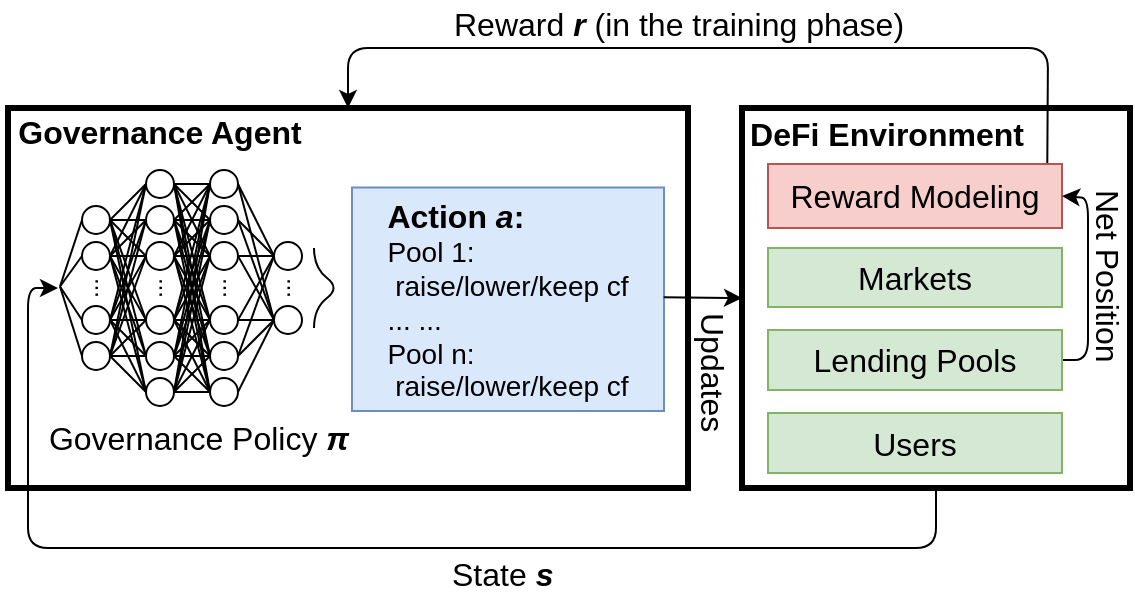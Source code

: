 <mxfile version="20.8.10" type="device" pages="4"><diagram id="4272RPaGkaUyrDDjrkst" name="rl-arc"><mxGraphModel dx="1037" dy="607" grid="1" gridSize="10" guides="1" tooltips="1" connect="1" arrows="1" fold="1" page="1" pageScale="1" pageWidth="850" pageHeight="1100" math="0" shadow="0"><root><mxCell id="0"/><mxCell id="1" parent="0"/><mxCell id="2o_N6vc0h0hXJFCRXrgt-1" value="" style="rounded=0;whiteSpace=wrap;html=1;strokeWidth=3;fillColor=none;" parent="1" vertex="1"><mxGeometry x="110" y="110" width="340" height="190" as="geometry"/></mxCell><mxCell id="2o_N6vc0h0hXJFCRXrgt-158" value="&lt;font style=&quot;font-size: 16px;&quot;&gt;Governance Policy &lt;b&gt;&lt;i&gt;π&lt;/i&gt;&lt;/b&gt;&lt;br&gt;&lt;/font&gt;" style="text;html=1;resizable=0;points=[];autosize=1;align=center;verticalAlign=top;spacingTop=-4;" parent="1" vertex="1"><mxGeometry x="120" y="262.5" width="170" height="30" as="geometry"/></mxCell><mxCell id="2o_N6vc0h0hXJFCRXrgt-3" value="&lt;b&gt;&lt;font style=&quot;font-size: 16px;&quot;&gt;Governance Agent&lt;/font&gt;&lt;/b&gt;" style="text;html=1;strokeColor=none;fillColor=none;align=center;verticalAlign=middle;whiteSpace=wrap;rounded=0;" parent="1" vertex="1"><mxGeometry x="106" y="112" width="160" height="20" as="geometry"/></mxCell><mxCell id="2o_N6vc0h0hXJFCRXrgt-160" value="" style="endArrow=classic;html=1;fontSize=10;exitX=0.5;exitY=1;exitDx=0;exitDy=0;" parent="1" source="2o_N6vc0h0hXJFCRXrgt-2" edge="1"><mxGeometry width="50" height="50" relative="1" as="geometry"><mxPoint x="60" y="410" as="sourcePoint"/><mxPoint x="135" y="200" as="targetPoint"/><Array as="points"><mxPoint x="574" y="330"/><mxPoint x="120" y="330"/><mxPoint x="120" y="200"/></Array></mxGeometry></mxCell><mxCell id="2o_N6vc0h0hXJFCRXrgt-167" value="&lt;font style=&quot;font-size: 16px;&quot;&gt;Reward &lt;b&gt;&lt;i&gt;r&lt;/i&gt;&lt;/b&gt; (in the training phase)&lt;/font&gt;" style="text;html=1;resizable=0;points=[];autosize=1;align=center;verticalAlign=top;spacingTop=-4;fontSize=10;" parent="1" vertex="1"><mxGeometry x="320" y="56" width="250" height="30" as="geometry"/></mxCell><mxCell id="2o_N6vc0h0hXJFCRXrgt-168" value="&lt;font style=&quot;font-size: 16px;&quot;&gt;State &lt;i&gt;&lt;b&gt;s&lt;/b&gt;&lt;/i&gt;&lt;/font&gt;" style="text;html=1;resizable=0;points=[];autosize=1;align=left;verticalAlign=top;spacingTop=-4;" parent="1" vertex="1"><mxGeometry x="330" y="331" width="70" height="30" as="geometry"/></mxCell><mxCell id="2o_N6vc0h0hXJFCRXrgt-2" value="" style="rounded=0;whiteSpace=wrap;html=1;strokeWidth=3;fillColor=none;" parent="1" vertex="1"><mxGeometry x="477" y="110" width="194" height="190" as="geometry"/></mxCell><mxCell id="2o_N6vc0h0hXJFCRXrgt-4" value="&lt;font size=&quot;1&quot; style=&quot;&quot;&gt;&lt;b style=&quot;font-size: 16px;&quot;&gt;DeFi Environment&lt;/b&gt;&lt;/font&gt;" style="text;html=1;align=center;" parent="1" vertex="1"><mxGeometry x="474" y="107" width="150" height="30" as="geometry"/></mxCell><mxCell id="2o_N6vc0h0hXJFCRXrgt-135" value="" style="curved=1;endArrow=none;html=1;fontSize=10;endFill=0;" parent="1" edge="1"><mxGeometry width="50" height="50" relative="1" as="geometry"><mxPoint x="263" y="220" as="sourcePoint"/><mxPoint x="263" y="180" as="targetPoint"/><Array as="points"><mxPoint x="263" y="210"/><mxPoint x="276" y="200"/><mxPoint x="263" y="190"/></Array></mxGeometry></mxCell><mxCell id="2o_N6vc0h0hXJFCRXrgt-128" value="" style="endArrow=none;html=1;fontSize=10;entryX=1;entryY=0.5;entryDx=0;entryDy=0;exitX=0;exitY=0.5;exitDx=0;exitDy=0;" parent="1" source="2o_N6vc0h0hXJFCRXrgt-12" edge="1"><mxGeometry width="50" height="50" relative="1" as="geometry"><mxPoint x="56" y="338" as="sourcePoint"/><mxPoint x="136.0" y="199.25" as="targetPoint"/></mxGeometry></mxCell><mxCell id="2o_N6vc0h0hXJFCRXrgt-129" value="" style="endArrow=none;html=1;fontSize=10;entryX=1;entryY=0.5;entryDx=0;entryDy=0;exitX=0;exitY=0.5;exitDx=0;exitDy=0;" parent="1" source="2o_N6vc0h0hXJFCRXrgt-13" edge="1"><mxGeometry width="50" height="50" relative="1" as="geometry"><mxPoint x="157.0" y="183" as="sourcePoint"/><mxPoint x="136.0" y="199.25" as="targetPoint"/></mxGeometry></mxCell><mxCell id="2o_N6vc0h0hXJFCRXrgt-17" value="..." style="text;html=1;resizable=0;points=[];autosize=1;align=left;verticalAlign=top;spacingTop=-4;rotation=-90;" parent="1" vertex="1"><mxGeometry x="136" y="182" width="30" height="20" as="geometry"/></mxCell><mxCell id="2o_N6vc0h0hXJFCRXrgt-12" value="" style="ellipse;whiteSpace=wrap;html=1;aspect=fixed;" parent="1" vertex="1"><mxGeometry x="147" y="159" width="14" height="14" as="geometry"/></mxCell><mxCell id="2o_N6vc0h0hXJFCRXrgt-13" value="" style="ellipse;whiteSpace=wrap;html=1;aspect=fixed;" parent="1" vertex="1"><mxGeometry x="147" y="177" width="14" height="14" as="geometry"/></mxCell><mxCell id="2o_N6vc0h0hXJFCRXrgt-19" value="" style="ellipse;whiteSpace=wrap;html=1;aspect=fixed;" parent="1" vertex="1"><mxGeometry x="179" y="159" width="14" height="14" as="geometry"/></mxCell><mxCell id="2o_N6vc0h0hXJFCRXrgt-20" value="" style="ellipse;whiteSpace=wrap;html=1;aspect=fixed;" parent="1" vertex="1"><mxGeometry x="179" y="177" width="14" height="14" as="geometry"/></mxCell><mxCell id="2o_N6vc0h0hXJFCRXrgt-22" value="" style="ellipse;whiteSpace=wrap;html=1;aspect=fixed;" parent="1" vertex="1"><mxGeometry x="179" y="209" width="14" height="14" as="geometry"/></mxCell><mxCell id="2o_N6vc0h0hXJFCRXrgt-37" value="" style="endArrow=none;html=1;entryX=1;entryY=0.5;entryDx=0;entryDy=0;exitX=0;exitY=0.5;exitDx=0;exitDy=0;fontSize=10;" parent="1" source="2o_N6vc0h0hXJFCRXrgt-19" target="2o_N6vc0h0hXJFCRXrgt-12" edge="1"><mxGeometry width="50" height="50" relative="1" as="geometry"><mxPoint x="237.0" y="343" as="sourcePoint"/><mxPoint x="221.0" y="334" as="targetPoint"/></mxGeometry></mxCell><mxCell id="2o_N6vc0h0hXJFCRXrgt-38" value="" style="endArrow=none;html=1;entryX=1;entryY=0.5;entryDx=0;entryDy=0;exitX=0;exitY=0.5;exitDx=0;exitDy=0;fontSize=10;" parent="1" source="2o_N6vc0h0hXJFCRXrgt-20" target="2o_N6vc0h0hXJFCRXrgt-12" edge="1"><mxGeometry width="50" height="50" relative="1" as="geometry"><mxPoint x="261" y="256.5" as="sourcePoint"/><mxPoint x="231.0" y="344" as="targetPoint"/></mxGeometry></mxCell><mxCell id="2o_N6vc0h0hXJFCRXrgt-39" value="" style="endArrow=none;html=1;exitX=0;exitY=0.5;exitDx=0;exitDy=0;entryX=1;entryY=0.5;entryDx=0;entryDy=0;fontSize=10;" parent="1" source="2o_N6vc0h0hXJFCRXrgt-22" target="2o_N6vc0h0hXJFCRXrgt-12" edge="1"><mxGeometry width="50" height="50" relative="1" as="geometry"><mxPoint x="187.0" y="194" as="sourcePoint"/><mxPoint x="241" y="206.5" as="targetPoint"/></mxGeometry></mxCell><mxCell id="2o_N6vc0h0hXJFCRXrgt-40" value="" style="endArrow=none;html=1;exitX=0;exitY=0.5;exitDx=0;exitDy=0;entryX=1;entryY=0.5;entryDx=0;entryDy=0;fontSize=10;" parent="1" source="2o_N6vc0h0hXJFCRXrgt-19" target="2o_N6vc0h0hXJFCRXrgt-13" edge="1"><mxGeometry width="50" height="50" relative="1" as="geometry"><mxPoint x="197.0" y="204" as="sourcePoint"/><mxPoint x="221" y="193.5" as="targetPoint"/></mxGeometry></mxCell><mxCell id="2o_N6vc0h0hXJFCRXrgt-41" value="" style="endArrow=none;html=1;entryX=1;entryY=0.5;entryDx=0;entryDy=0;exitX=0;exitY=0.5;exitDx=0;exitDy=0;fontSize=10;" parent="1" source="2o_N6vc0h0hXJFCRXrgt-20" target="2o_N6vc0h0hXJFCRXrgt-13" edge="1"><mxGeometry width="50" height="50" relative="1" as="geometry"><mxPoint x="207.0" y="214" as="sourcePoint"/><mxPoint x="191.0" y="203" as="targetPoint"/></mxGeometry></mxCell><mxCell id="2o_N6vc0h0hXJFCRXrgt-42" value="" style="endArrow=none;html=1;entryX=1;entryY=0.5;entryDx=0;entryDy=0;exitX=0;exitY=0.5;exitDx=0;exitDy=0;fontSize=10;" parent="1" source="2o_N6vc0h0hXJFCRXrgt-22" target="2o_N6vc0h0hXJFCRXrgt-13" edge="1"><mxGeometry width="50" height="50" relative="1" as="geometry"><mxPoint x="217.0" y="224" as="sourcePoint"/><mxPoint x="201.0" y="213" as="targetPoint"/></mxGeometry></mxCell><mxCell id="2o_N6vc0h0hXJFCRXrgt-47" value="" style="ellipse;whiteSpace=wrap;html=1;aspect=fixed;" parent="1" vertex="1"><mxGeometry x="211" y="159" width="14" height="14" as="geometry"/></mxCell><mxCell id="2o_N6vc0h0hXJFCRXrgt-48" value="" style="ellipse;whiteSpace=wrap;html=1;aspect=fixed;" parent="1" vertex="1"><mxGeometry x="211" y="177" width="14" height="14" as="geometry"/></mxCell><mxCell id="2o_N6vc0h0hXJFCRXrgt-66" value="" style="endArrow=none;html=1;entryX=1;entryY=0.5;entryDx=0;entryDy=0;exitX=0;exitY=0.5;exitDx=0;exitDy=0;" parent="1" source="2o_N6vc0h0hXJFCRXrgt-48" target="2o_N6vc0h0hXJFCRXrgt-22" edge="1"><mxGeometry width="50" height="50" relative="1" as="geometry"><mxPoint x="327.0" y="321" as="sourcePoint"/><mxPoint x="311.0" y="278" as="targetPoint"/></mxGeometry></mxCell><mxCell id="2o_N6vc0h0hXJFCRXrgt-67" value="" style="endArrow=none;html=1;entryX=1;entryY=0.5;entryDx=0;entryDy=0;exitX=0;exitY=0.5;exitDx=0;exitDy=0;" parent="1" source="2o_N6vc0h0hXJFCRXrgt-47" target="2o_N6vc0h0hXJFCRXrgt-22" edge="1"><mxGeometry width="50" height="50" relative="1" as="geometry"><mxPoint x="337.0" y="331" as="sourcePoint"/><mxPoint x="321.0" y="288" as="targetPoint"/></mxGeometry></mxCell><mxCell id="2o_N6vc0h0hXJFCRXrgt-68" value="" style="endArrow=none;html=1;entryX=1;entryY=0.5;entryDx=0;entryDy=0;exitX=0;exitY=0.5;exitDx=0;exitDy=0;" parent="1" source="2o_N6vc0h0hXJFCRXrgt-47" target="2o_N6vc0h0hXJFCRXrgt-19" edge="1"><mxGeometry width="50" height="50" relative="1" as="geometry"><mxPoint x="347.0" y="341" as="sourcePoint"/><mxPoint x="331.0" y="298" as="targetPoint"/></mxGeometry></mxCell><mxCell id="2o_N6vc0h0hXJFCRXrgt-69" value="" style="endArrow=none;html=1;entryX=1;entryY=0.5;entryDx=0;entryDy=0;exitX=0;exitY=0.5;exitDx=0;exitDy=0;" parent="1" source="2o_N6vc0h0hXJFCRXrgt-48" target="2o_N6vc0h0hXJFCRXrgt-19" edge="1"><mxGeometry width="50" height="50" relative="1" as="geometry"><mxPoint x="357.0" y="351" as="sourcePoint"/><mxPoint x="341.0" y="308" as="targetPoint"/></mxGeometry></mxCell><mxCell id="2o_N6vc0h0hXJFCRXrgt-72" value="" style="endArrow=none;html=1;entryX=1;entryY=0.5;entryDx=0;entryDy=0;exitX=0;exitY=0.5;exitDx=0;exitDy=0;" parent="1" source="2o_N6vc0h0hXJFCRXrgt-47" target="2o_N6vc0h0hXJFCRXrgt-20" edge="1"><mxGeometry width="50" height="50" relative="1" as="geometry"><mxPoint x="237.0" y="214" as="sourcePoint"/><mxPoint x="221.0" y="196.0" as="targetPoint"/></mxGeometry></mxCell><mxCell id="2o_N6vc0h0hXJFCRXrgt-73" value="" style="endArrow=none;html=1;entryX=1;entryY=0.5;entryDx=0;entryDy=0;exitX=0;exitY=0.5;exitDx=0;exitDy=0;" parent="1" source="2o_N6vc0h0hXJFCRXrgt-48" target="2o_N6vc0h0hXJFCRXrgt-20" edge="1"><mxGeometry width="50" height="50" relative="1" as="geometry"><mxPoint x="247.0" y="224" as="sourcePoint"/><mxPoint x="231.0" y="206.0" as="targetPoint"/></mxGeometry></mxCell><mxCell id="2o_N6vc0h0hXJFCRXrgt-109" value="" style="endArrow=none;html=1;fontSize=10;entryX=1;entryY=0.5;entryDx=0;entryDy=0;exitX=0;exitY=0.5;exitDx=0;exitDy=0;" parent="1" edge="1"><mxGeometry width="50" height="50" relative="1" as="geometry"><mxPoint x="286.0" y="181.5" as="sourcePoint"/><mxPoint x="342" y="176.5" as="targetPoint"/></mxGeometry></mxCell><mxCell id="ho-afcCtaLFZiFDd-naJ-169" value="" style="ellipse;whiteSpace=wrap;html=1;aspect=fixed;" parent="1" vertex="1"><mxGeometry x="179" y="141" width="14" height="14" as="geometry"/></mxCell><mxCell id="ho-afcCtaLFZiFDd-naJ-170" value="" style="ellipse;whiteSpace=wrap;html=1;aspect=fixed;" parent="1" vertex="1"><mxGeometry x="179" y="227" width="14" height="14" as="geometry"/></mxCell><mxCell id="ho-afcCtaLFZiFDd-naJ-171" value="" style="ellipse;whiteSpace=wrap;html=1;aspect=fixed;" parent="1" vertex="1"><mxGeometry x="179" y="245" width="14" height="14" as="geometry"/></mxCell><mxCell id="ho-afcCtaLFZiFDd-naJ-172" value="" style="ellipse;whiteSpace=wrap;html=1;aspect=fixed;" parent="1" vertex="1"><mxGeometry x="211" y="141" width="14" height="14" as="geometry"/></mxCell><mxCell id="ho-afcCtaLFZiFDd-naJ-173" value="" style="ellipse;whiteSpace=wrap;html=1;aspect=fixed;" parent="1" vertex="1"><mxGeometry x="211" y="209" width="14" height="14" as="geometry"/></mxCell><mxCell id="ho-afcCtaLFZiFDd-naJ-174" value="" style="ellipse;whiteSpace=wrap;html=1;aspect=fixed;" parent="1" vertex="1"><mxGeometry x="211" y="227" width="14" height="14" as="geometry"/></mxCell><mxCell id="ho-afcCtaLFZiFDd-naJ-175" value="" style="ellipse;whiteSpace=wrap;html=1;aspect=fixed;" parent="1" vertex="1"><mxGeometry x="211" y="245" width="14" height="14" as="geometry"/></mxCell><mxCell id="ho-afcCtaLFZiFDd-naJ-176" value="" style="ellipse;whiteSpace=wrap;html=1;aspect=fixed;" parent="1" vertex="1"><mxGeometry x="147" y="209" width="14" height="14" as="geometry"/></mxCell><mxCell id="ho-afcCtaLFZiFDd-naJ-177" value="" style="ellipse;whiteSpace=wrap;html=1;aspect=fixed;" parent="1" vertex="1"><mxGeometry x="147" y="227" width="14" height="14" as="geometry"/></mxCell><mxCell id="ho-afcCtaLFZiFDd-naJ-180" value="" style="endArrow=none;html=1;exitX=0;exitY=0.5;exitDx=0;exitDy=0;entryX=1;entryY=0.5;entryDx=0;entryDy=0;" parent="1" source="ho-afcCtaLFZiFDd-naJ-178" target="2o_N6vc0h0hXJFCRXrgt-48" edge="1"><mxGeometry width="50" height="50" relative="1" as="geometry"><mxPoint x="239" y="173" as="sourcePoint"/><mxPoint x="225" y="167" as="targetPoint"/></mxGeometry></mxCell><mxCell id="ho-afcCtaLFZiFDd-naJ-178" value="" style="ellipse;whiteSpace=wrap;html=1;aspect=fixed;" parent="1" vertex="1"><mxGeometry x="243" y="177" width="14" height="14" as="geometry"/></mxCell><mxCell id="ho-afcCtaLFZiFDd-naJ-181" value="" style="ellipse;whiteSpace=wrap;html=1;aspect=fixed;" parent="1" vertex="1"><mxGeometry x="243" y="209" width="14" height="14" as="geometry"/></mxCell><mxCell id="ho-afcCtaLFZiFDd-naJ-184" value="" style="endArrow=none;html=1;entryX=1;entryY=0.5;entryDx=0;entryDy=0;exitX=0;exitY=0.5;exitDx=0;exitDy=0;" parent="1" source="ho-afcCtaLFZiFDd-naJ-178" target="2o_N6vc0h0hXJFCRXrgt-47" edge="1"><mxGeometry width="50" height="50" relative="1" as="geometry"><mxPoint x="259" y="170" as="sourcePoint"/><mxPoint x="235.0" y="194.0" as="targetPoint"/></mxGeometry></mxCell><mxCell id="ho-afcCtaLFZiFDd-naJ-185" value="" style="endArrow=none;html=1;entryX=1;entryY=0.5;entryDx=0;entryDy=0;exitX=0;exitY=0.5;exitDx=0;exitDy=0;" parent="1" source="ho-afcCtaLFZiFDd-naJ-178" target="ho-afcCtaLFZiFDd-naJ-172" edge="1"><mxGeometry width="50" height="50" relative="1" as="geometry"><mxPoint x="253.0" y="194" as="sourcePoint"/><mxPoint x="235.0" y="176.0" as="targetPoint"/></mxGeometry></mxCell><mxCell id="ho-afcCtaLFZiFDd-naJ-186" value="" style="endArrow=none;html=1;entryX=0;entryY=0.5;entryDx=0;entryDy=0;exitX=1;exitY=0.5;exitDx=0;exitDy=0;" parent="1" source="ho-afcCtaLFZiFDd-naJ-173" target="ho-afcCtaLFZiFDd-naJ-178" edge="1"><mxGeometry width="50" height="50" relative="1" as="geometry"><mxPoint x="253.0" y="194" as="sourcePoint"/><mxPoint x="235.0" y="158" as="targetPoint"/></mxGeometry></mxCell><mxCell id="ho-afcCtaLFZiFDd-naJ-187" value="" style="endArrow=none;html=1;entryX=0;entryY=0.5;entryDx=0;entryDy=0;exitX=1;exitY=0.5;exitDx=0;exitDy=0;" parent="1" source="ho-afcCtaLFZiFDd-naJ-174" target="ho-afcCtaLFZiFDd-naJ-178" edge="1"><mxGeometry width="50" height="50" relative="1" as="geometry"><mxPoint x="235.0" y="227.0" as="sourcePoint"/><mxPoint x="253.0" y="194" as="targetPoint"/></mxGeometry></mxCell><mxCell id="ho-afcCtaLFZiFDd-naJ-188" value="" style="endArrow=none;html=1;entryX=1;entryY=0.5;entryDx=0;entryDy=0;exitX=0;exitY=0.5;exitDx=0;exitDy=0;" parent="1" source="ho-afcCtaLFZiFDd-naJ-181" target="ho-afcCtaLFZiFDd-naJ-172" edge="1"><mxGeometry width="50" height="50" relative="1" as="geometry"><mxPoint x="235.0" y="245" as="sourcePoint"/><mxPoint x="253.0" y="194" as="targetPoint"/></mxGeometry></mxCell><mxCell id="ho-afcCtaLFZiFDd-naJ-189" value="" style="endArrow=none;html=1;entryX=1;entryY=0.5;entryDx=0;entryDy=0;exitX=0;exitY=0.5;exitDx=0;exitDy=0;" parent="1" source="ho-afcCtaLFZiFDd-naJ-181" target="2o_N6vc0h0hXJFCRXrgt-47" edge="1"><mxGeometry width="50" height="50" relative="1" as="geometry"><mxPoint x="253.0" y="226" as="sourcePoint"/><mxPoint x="235.0" y="158" as="targetPoint"/></mxGeometry></mxCell><mxCell id="ho-afcCtaLFZiFDd-naJ-190" value="" style="endArrow=none;html=1;entryX=1;entryY=0.5;entryDx=0;entryDy=0;exitX=0;exitY=0.5;exitDx=0;exitDy=0;" parent="1" source="ho-afcCtaLFZiFDd-naJ-181" target="2o_N6vc0h0hXJFCRXrgt-48" edge="1"><mxGeometry width="50" height="50" relative="1" as="geometry"><mxPoint x="253.0" y="226" as="sourcePoint"/><mxPoint x="235.0" y="176" as="targetPoint"/></mxGeometry></mxCell><mxCell id="ho-afcCtaLFZiFDd-naJ-191" value="" style="endArrow=none;html=1;entryX=1;entryY=0.5;entryDx=0;entryDy=0;exitX=0;exitY=0.5;exitDx=0;exitDy=0;" parent="1" source="ho-afcCtaLFZiFDd-naJ-181" target="ho-afcCtaLFZiFDd-naJ-173" edge="1"><mxGeometry width="50" height="50" relative="1" as="geometry"><mxPoint x="263.0" y="236" as="sourcePoint"/><mxPoint x="245.0" y="186" as="targetPoint"/></mxGeometry></mxCell><mxCell id="ho-afcCtaLFZiFDd-naJ-192" value="" style="endArrow=none;html=1;entryX=1;entryY=0.5;entryDx=0;entryDy=0;exitX=0;exitY=0.5;exitDx=0;exitDy=0;" parent="1" source="ho-afcCtaLFZiFDd-naJ-181" target="ho-afcCtaLFZiFDd-naJ-174" edge="1"><mxGeometry width="50" height="50" relative="1" as="geometry"><mxPoint x="253.0" y="226" as="sourcePoint"/><mxPoint x="235.0" y="227.0" as="targetPoint"/></mxGeometry></mxCell><mxCell id="ho-afcCtaLFZiFDd-naJ-193" value="" style="endArrow=none;html=1;entryX=1;entryY=0.5;entryDx=0;entryDy=0;exitX=0;exitY=0.5;exitDx=0;exitDy=0;" parent="1" source="ho-afcCtaLFZiFDd-naJ-181" target="ho-afcCtaLFZiFDd-naJ-175" edge="1"><mxGeometry width="50" height="50" relative="1" as="geometry"><mxPoint x="253.0" y="226" as="sourcePoint"/><mxPoint x="235.0" y="245" as="targetPoint"/></mxGeometry></mxCell><mxCell id="ho-afcCtaLFZiFDd-naJ-194" value="" style="endArrow=none;html=1;entryX=1;entryY=0.5;entryDx=0;entryDy=0;exitX=0;exitY=0.5;exitDx=0;exitDy=0;" parent="1" source="ho-afcCtaLFZiFDd-naJ-172" target="ho-afcCtaLFZiFDd-naJ-169" edge="1"><mxGeometry width="50" height="50" relative="1" as="geometry"><mxPoint x="221.0" y="194" as="sourcePoint"/><mxPoint x="203.0" y="176.0" as="targetPoint"/></mxGeometry></mxCell><mxCell id="ho-afcCtaLFZiFDd-naJ-195" value="" style="endArrow=none;html=1;entryX=1;entryY=0.5;entryDx=0;entryDy=0;exitX=0;exitY=0.5;exitDx=0;exitDy=0;" parent="1" source="2o_N6vc0h0hXJFCRXrgt-47" target="ho-afcCtaLFZiFDd-naJ-169" edge="1"><mxGeometry width="50" height="50" relative="1" as="geometry"><mxPoint x="221.0" y="158" as="sourcePoint"/><mxPoint x="203.0" y="158" as="targetPoint"/></mxGeometry></mxCell><mxCell id="ho-afcCtaLFZiFDd-naJ-196" value="" style="endArrow=none;html=1;entryX=1;entryY=0.5;entryDx=0;entryDy=0;exitX=0;exitY=0.5;exitDx=0;exitDy=0;" parent="1" source="ho-afcCtaLFZiFDd-naJ-173" target="2o_N6vc0h0hXJFCRXrgt-19" edge="1"><mxGeometry width="50" height="50" relative="1" as="geometry"><mxPoint x="221.0" y="176.0" as="sourcePoint"/><mxPoint x="203.0" y="158" as="targetPoint"/></mxGeometry></mxCell><mxCell id="ho-afcCtaLFZiFDd-naJ-197" value="" style="endArrow=none;html=1;entryX=1;entryY=0.5;entryDx=0;entryDy=0;exitX=0;exitY=0.5;exitDx=0;exitDy=0;" parent="1" source="2o_N6vc0h0hXJFCRXrgt-48" target="ho-afcCtaLFZiFDd-naJ-169" edge="1"><mxGeometry width="50" height="50" relative="1" as="geometry"><mxPoint x="279" y="170" as="sourcePoint"/><mxPoint x="203.0" y="176.0" as="targetPoint"/></mxGeometry></mxCell><mxCell id="ho-afcCtaLFZiFDd-naJ-198" value="" style="endArrow=none;html=1;entryX=1;entryY=0.5;entryDx=0;entryDy=0;exitX=0;exitY=0.5;exitDx=0;exitDy=0;" parent="1" source="ho-afcCtaLFZiFDd-naJ-173" target="ho-afcCtaLFZiFDd-naJ-169" edge="1"><mxGeometry width="50" height="50" relative="1" as="geometry"><mxPoint x="221.0" y="194" as="sourcePoint"/><mxPoint x="203.0" y="158" as="targetPoint"/></mxGeometry></mxCell><mxCell id="ho-afcCtaLFZiFDd-naJ-199" value="" style="endArrow=none;html=1;entryX=1;entryY=0.5;entryDx=0;entryDy=0;exitX=0;exitY=0.5;exitDx=0;exitDy=0;" parent="1" source="ho-afcCtaLFZiFDd-naJ-174" target="ho-afcCtaLFZiFDd-naJ-169" edge="1"><mxGeometry width="50" height="50" relative="1" as="geometry"><mxPoint x="221.0" y="227" as="sourcePoint"/><mxPoint x="203.0" y="158" as="targetPoint"/></mxGeometry></mxCell><mxCell id="ho-afcCtaLFZiFDd-naJ-200" value="" style="endArrow=none;html=1;entryX=1;entryY=0.5;entryDx=0;entryDy=0;exitX=0;exitY=0.5;exitDx=0;exitDy=0;" parent="1" source="ho-afcCtaLFZiFDd-naJ-175" target="ho-afcCtaLFZiFDd-naJ-169" edge="1"><mxGeometry width="50" height="50" relative="1" as="geometry"><mxPoint x="221.0" y="245" as="sourcePoint"/><mxPoint x="203.0" y="158" as="targetPoint"/></mxGeometry></mxCell><mxCell id="ho-afcCtaLFZiFDd-naJ-201" value="" style="endArrow=none;html=1;entryX=1;entryY=0.5;entryDx=0;entryDy=0;exitX=0;exitY=0.5;exitDx=0;exitDy=0;" parent="1" source="ho-afcCtaLFZiFDd-naJ-172" target="2o_N6vc0h0hXJFCRXrgt-19" edge="1"><mxGeometry width="50" height="50" relative="1" as="geometry"><mxPoint x="221.0" y="176.0" as="sourcePoint"/><mxPoint x="203.0" y="176.0" as="targetPoint"/></mxGeometry></mxCell><mxCell id="ho-afcCtaLFZiFDd-naJ-202" value="" style="endArrow=none;html=1;entryX=1;entryY=0.5;entryDx=0;entryDy=0;exitX=0;exitY=0.5;exitDx=0;exitDy=0;" parent="1" source="ho-afcCtaLFZiFDd-naJ-174" target="2o_N6vc0h0hXJFCRXrgt-19" edge="1"><mxGeometry width="50" height="50" relative="1" as="geometry"><mxPoint x="219" y="200" as="sourcePoint"/><mxPoint x="203.0" y="176" as="targetPoint"/></mxGeometry></mxCell><mxCell id="ho-afcCtaLFZiFDd-naJ-203" value="" style="endArrow=none;html=1;entryX=1;entryY=0.5;entryDx=0;entryDy=0;exitX=0;exitY=0.5;exitDx=0;exitDy=0;" parent="1" source="ho-afcCtaLFZiFDd-naJ-175" target="2o_N6vc0h0hXJFCRXrgt-19" edge="1"><mxGeometry width="50" height="50" relative="1" as="geometry"><mxPoint x="221.0" y="158" as="sourcePoint"/><mxPoint x="203.0" y="158" as="targetPoint"/></mxGeometry></mxCell><mxCell id="ho-afcCtaLFZiFDd-naJ-204" value="" style="endArrow=none;html=1;entryX=1;entryY=0.5;entryDx=0;entryDy=0;exitX=0;exitY=0.5;exitDx=0;exitDy=0;" parent="1" source="ho-afcCtaLFZiFDd-naJ-172" target="2o_N6vc0h0hXJFCRXrgt-20" edge="1"><mxGeometry width="50" height="50" relative="1" as="geometry"><mxPoint x="221.0" y="158" as="sourcePoint"/><mxPoint x="203.0" y="158" as="targetPoint"/></mxGeometry></mxCell><mxCell id="ho-afcCtaLFZiFDd-naJ-205" value="" style="endArrow=none;html=1;entryX=1;entryY=0.5;entryDx=0;entryDy=0;exitX=0;exitY=0.5;exitDx=0;exitDy=0;" parent="1" source="ho-afcCtaLFZiFDd-naJ-173" target="2o_N6vc0h0hXJFCRXrgt-20" edge="1"><mxGeometry width="50" height="50" relative="1" as="geometry"><mxPoint x="221.0" y="158" as="sourcePoint"/><mxPoint x="203.0" y="194" as="targetPoint"/></mxGeometry></mxCell><mxCell id="ho-afcCtaLFZiFDd-naJ-206" value="" style="endArrow=none;html=1;entryX=1;entryY=0.5;entryDx=0;entryDy=0;exitX=0;exitY=0.5;exitDx=0;exitDy=0;" parent="1" source="ho-afcCtaLFZiFDd-naJ-174" target="2o_N6vc0h0hXJFCRXrgt-20" edge="1"><mxGeometry width="50" height="50" relative="1" as="geometry"><mxPoint x="221.0" y="227.0" as="sourcePoint"/><mxPoint x="203.0" y="194" as="targetPoint"/></mxGeometry></mxCell><mxCell id="ho-afcCtaLFZiFDd-naJ-207" value="" style="endArrow=none;html=1;entryX=1;entryY=0.5;entryDx=0;entryDy=0;exitX=0;exitY=0.5;exitDx=0;exitDy=0;" parent="1" source="ho-afcCtaLFZiFDd-naJ-175" target="2o_N6vc0h0hXJFCRXrgt-20" edge="1"><mxGeometry width="50" height="50" relative="1" as="geometry"><mxPoint x="221.0" y="245.0" as="sourcePoint"/><mxPoint x="203.0" y="194" as="targetPoint"/></mxGeometry></mxCell><mxCell id="ho-afcCtaLFZiFDd-naJ-208" value="" style="endArrow=none;html=1;entryX=1;entryY=0.5;entryDx=0;entryDy=0;exitX=0;exitY=0.5;exitDx=0;exitDy=0;" parent="1" source="ho-afcCtaLFZiFDd-naJ-172" target="2o_N6vc0h0hXJFCRXrgt-22" edge="1"><mxGeometry width="50" height="50" relative="1" as="geometry"><mxPoint x="221.0" y="176" as="sourcePoint"/><mxPoint x="203.0" y="226" as="targetPoint"/></mxGeometry></mxCell><mxCell id="ho-afcCtaLFZiFDd-naJ-209" value="" style="endArrow=none;html=1;entryX=1;entryY=0.5;entryDx=0;entryDy=0;exitX=0;exitY=0.5;exitDx=0;exitDy=0;" parent="1" source="ho-afcCtaLFZiFDd-naJ-173" target="2o_N6vc0h0hXJFCRXrgt-22" edge="1"><mxGeometry width="50" height="50" relative="1" as="geometry"><mxPoint x="231.0" y="186" as="sourcePoint"/><mxPoint x="213.0" y="236" as="targetPoint"/></mxGeometry></mxCell><mxCell id="ho-afcCtaLFZiFDd-naJ-210" value="" style="endArrow=none;html=1;entryX=1;entryY=0.5;entryDx=0;entryDy=0;exitX=0;exitY=0.5;exitDx=0;exitDy=0;" parent="1" source="ho-afcCtaLFZiFDd-naJ-174" target="2o_N6vc0h0hXJFCRXrgt-22" edge="1"><mxGeometry width="50" height="50" relative="1" as="geometry"><mxPoint x="221.0" y="226.0" as="sourcePoint"/><mxPoint x="203.0" y="226.0" as="targetPoint"/></mxGeometry></mxCell><mxCell id="ho-afcCtaLFZiFDd-naJ-211" value="" style="endArrow=none;html=1;entryX=1;entryY=0.5;entryDx=0;entryDy=0;exitX=0;exitY=0.5;exitDx=0;exitDy=0;" parent="1" source="ho-afcCtaLFZiFDd-naJ-175" target="2o_N6vc0h0hXJFCRXrgt-22" edge="1"><mxGeometry width="50" height="50" relative="1" as="geometry"><mxPoint x="221.0" y="245.0" as="sourcePoint"/><mxPoint x="203.0" y="226.0" as="targetPoint"/></mxGeometry></mxCell><mxCell id="ho-afcCtaLFZiFDd-naJ-212" value="" style="endArrow=none;html=1;entryX=1;entryY=0.5;entryDx=0;entryDy=0;exitX=0;exitY=0.5;exitDx=0;exitDy=0;" parent="1" source="ho-afcCtaLFZiFDd-naJ-175" target="ho-afcCtaLFZiFDd-naJ-170" edge="1"><mxGeometry width="50" height="50" relative="1" as="geometry"><mxPoint x="221.0" y="263" as="sourcePoint"/><mxPoint x="203.0" y="226.0" as="targetPoint"/></mxGeometry></mxCell><mxCell id="ho-afcCtaLFZiFDd-naJ-213" value="" style="endArrow=none;html=1;entryX=1;entryY=0.5;entryDx=0;entryDy=0;exitX=0;exitY=0.5;exitDx=0;exitDy=0;" parent="1" source="ho-afcCtaLFZiFDd-naJ-174" target="ho-afcCtaLFZiFDd-naJ-170" edge="1"><mxGeometry width="50" height="50" relative="1" as="geometry"><mxPoint x="221.0" y="263" as="sourcePoint"/><mxPoint x="203.0" y="244.0" as="targetPoint"/></mxGeometry></mxCell><mxCell id="ho-afcCtaLFZiFDd-naJ-214" value="" style="endArrow=none;html=1;entryX=1;entryY=0.5;entryDx=0;entryDy=0;exitX=0;exitY=0.5;exitDx=0;exitDy=0;" parent="1" source="ho-afcCtaLFZiFDd-naJ-173" target="ho-afcCtaLFZiFDd-naJ-170" edge="1"><mxGeometry width="50" height="50" relative="1" as="geometry"><mxPoint x="221.0" y="245.0" as="sourcePoint"/><mxPoint x="203.0" y="244.0" as="targetPoint"/></mxGeometry></mxCell><mxCell id="ho-afcCtaLFZiFDd-naJ-215" value="" style="endArrow=none;html=1;entryX=1;entryY=0.5;entryDx=0;entryDy=0;exitX=0;exitY=0.5;exitDx=0;exitDy=0;" parent="1" source="2o_N6vc0h0hXJFCRXrgt-48" target="ho-afcCtaLFZiFDd-naJ-170" edge="1"><mxGeometry width="50" height="50" relative="1" as="geometry"><mxPoint x="221.0" y="244.0" as="sourcePoint"/><mxPoint x="203.0" y="244.0" as="targetPoint"/></mxGeometry></mxCell><mxCell id="ho-afcCtaLFZiFDd-naJ-216" value="" style="endArrow=none;html=1;entryX=1;entryY=0.5;entryDx=0;entryDy=0;exitX=0;exitY=0.5;exitDx=0;exitDy=0;" parent="1" source="2o_N6vc0h0hXJFCRXrgt-47" target="ho-afcCtaLFZiFDd-naJ-170" edge="1"><mxGeometry width="50" height="50" relative="1" as="geometry"><mxPoint x="221.0" y="263" as="sourcePoint"/><mxPoint x="203.0" y="244.0" as="targetPoint"/></mxGeometry></mxCell><mxCell id="ho-afcCtaLFZiFDd-naJ-217" value="" style="endArrow=none;html=1;entryX=1;entryY=0.5;entryDx=0;entryDy=0;exitX=0;exitY=0.5;exitDx=0;exitDy=0;" parent="1" source="ho-afcCtaLFZiFDd-naJ-172" target="ho-afcCtaLFZiFDd-naJ-170" edge="1"><mxGeometry width="50" height="50" relative="1" as="geometry"><mxPoint x="221.0" y="176.0" as="sourcePoint"/><mxPoint x="203.0" y="244.0" as="targetPoint"/></mxGeometry></mxCell><mxCell id="ho-afcCtaLFZiFDd-naJ-218" value="" style="endArrow=none;html=1;entryX=1;entryY=0.5;entryDx=0;entryDy=0;exitX=0;exitY=0.5;exitDx=0;exitDy=0;" parent="1" source="ho-afcCtaLFZiFDd-naJ-175" target="ho-afcCtaLFZiFDd-naJ-171" edge="1"><mxGeometry width="50" height="50" relative="1" as="geometry"><mxPoint x="221.0" y="263" as="sourcePoint"/><mxPoint x="203.0" y="244.0" as="targetPoint"/></mxGeometry></mxCell><mxCell id="ho-afcCtaLFZiFDd-naJ-219" value="" style="endArrow=none;html=1;entryX=1;entryY=0.5;entryDx=0;entryDy=0;exitX=0;exitY=0.5;exitDx=0;exitDy=0;" parent="1" source="ho-afcCtaLFZiFDd-naJ-174" target="ho-afcCtaLFZiFDd-naJ-171" edge="1"><mxGeometry width="50" height="50" relative="1" as="geometry"><mxPoint x="221.0" y="263" as="sourcePoint"/><mxPoint x="203.0" y="262" as="targetPoint"/></mxGeometry></mxCell><mxCell id="ho-afcCtaLFZiFDd-naJ-220" value="" style="endArrow=none;html=1;entryX=1;entryY=0.5;entryDx=0;entryDy=0;exitX=0;exitY=0.5;exitDx=0;exitDy=0;" parent="1" source="ho-afcCtaLFZiFDd-naJ-173" target="ho-afcCtaLFZiFDd-naJ-171" edge="1"><mxGeometry width="50" height="50" relative="1" as="geometry"><mxPoint x="221.0" y="244.0" as="sourcePoint"/><mxPoint x="203.0" y="262" as="targetPoint"/></mxGeometry></mxCell><mxCell id="ho-afcCtaLFZiFDd-naJ-221" value="" style="endArrow=none;html=1;entryX=1;entryY=0.5;entryDx=0;entryDy=0;exitX=0;exitY=0.5;exitDx=0;exitDy=0;" parent="1" source="2o_N6vc0h0hXJFCRXrgt-48" target="ho-afcCtaLFZiFDd-naJ-171" edge="1"><mxGeometry width="50" height="50" relative="1" as="geometry"><mxPoint x="221.0" y="226.0" as="sourcePoint"/><mxPoint x="203.0" y="262" as="targetPoint"/></mxGeometry></mxCell><mxCell id="ho-afcCtaLFZiFDd-naJ-222" value="" style="endArrow=none;html=1;entryX=1;entryY=0.5;entryDx=0;entryDy=0;exitX=0;exitY=0.5;exitDx=0;exitDy=0;" parent="1" source="2o_N6vc0h0hXJFCRXrgt-47" target="ho-afcCtaLFZiFDd-naJ-171" edge="1"><mxGeometry width="50" height="50" relative="1" as="geometry"><mxPoint x="221.0" y="194.0" as="sourcePoint"/><mxPoint x="203.0" y="262" as="targetPoint"/></mxGeometry></mxCell><mxCell id="ho-afcCtaLFZiFDd-naJ-223" value="" style="endArrow=none;html=1;entryX=1;entryY=0.5;entryDx=0;entryDy=0;exitX=0;exitY=0.5;exitDx=0;exitDy=0;" parent="1" source="ho-afcCtaLFZiFDd-naJ-172" target="ho-afcCtaLFZiFDd-naJ-171" edge="1"><mxGeometry width="50" height="50" relative="1" as="geometry"><mxPoint x="221.0" y="176.0" as="sourcePoint"/><mxPoint x="203.0" y="262" as="targetPoint"/></mxGeometry></mxCell><mxCell id="ho-afcCtaLFZiFDd-naJ-224" value="" style="endArrow=none;html=1;entryX=1;entryY=0.5;entryDx=0;entryDy=0;exitX=0;exitY=0.5;exitDx=0;exitDy=0;fontSize=10;" parent="1" source="ho-afcCtaLFZiFDd-naJ-169" target="2o_N6vc0h0hXJFCRXrgt-12" edge="1"><mxGeometry width="50" height="50" relative="1" as="geometry"><mxPoint x="189.0" y="176" as="sourcePoint"/><mxPoint x="171" y="176" as="targetPoint"/></mxGeometry></mxCell><mxCell id="ho-afcCtaLFZiFDd-naJ-225" value="" style="endArrow=none;html=1;entryX=1;entryY=0.5;entryDx=0;entryDy=0;exitX=0;exitY=0.5;exitDx=0;exitDy=0;fontSize=10;" parent="1" source="ho-afcCtaLFZiFDd-naJ-170" target="2o_N6vc0h0hXJFCRXrgt-12" edge="1"><mxGeometry width="50" height="50" relative="1" as="geometry"><mxPoint x="189.0" y="158" as="sourcePoint"/><mxPoint x="171" y="176" as="targetPoint"/></mxGeometry></mxCell><mxCell id="ho-afcCtaLFZiFDd-naJ-226" value="" style="endArrow=none;html=1;entryX=1;entryY=0.5;entryDx=0;entryDy=0;exitX=0;exitY=0.5;exitDx=0;exitDy=0;fontSize=10;" parent="1" source="ho-afcCtaLFZiFDd-naJ-171" target="2o_N6vc0h0hXJFCRXrgt-12" edge="1"><mxGeometry width="50" height="50" relative="1" as="geometry"><mxPoint x="189.0" y="244.0" as="sourcePoint"/><mxPoint x="171.0" y="176.0" as="targetPoint"/></mxGeometry></mxCell><mxCell id="ho-afcCtaLFZiFDd-naJ-227" value="" style="endArrow=none;html=1;entryX=1;entryY=0.5;entryDx=0;entryDy=0;exitX=0;exitY=0.5;exitDx=0;exitDy=0;fontSize=10;" parent="1" source="ho-afcCtaLFZiFDd-naJ-170" target="2o_N6vc0h0hXJFCRXrgt-13" edge="1"><mxGeometry width="50" height="50" relative="1" as="geometry"><mxPoint x="189.0" y="158" as="sourcePoint"/><mxPoint x="171.0" y="176.0" as="targetPoint"/></mxGeometry></mxCell><mxCell id="ho-afcCtaLFZiFDd-naJ-228" value="" style="endArrow=none;html=1;entryX=1;entryY=0.5;entryDx=0;entryDy=0;exitX=0;exitY=0.5;exitDx=0;exitDy=0;fontSize=10;" parent="1" source="ho-afcCtaLFZiFDd-naJ-171" target="2o_N6vc0h0hXJFCRXrgt-13" edge="1"><mxGeometry width="50" height="50" relative="1" as="geometry"><mxPoint x="189.0" y="244.0" as="sourcePoint"/><mxPoint x="171.0" y="194.0" as="targetPoint"/></mxGeometry></mxCell><mxCell id="ho-afcCtaLFZiFDd-naJ-229" value="" style="endArrow=none;html=1;entryX=1;entryY=0.5;entryDx=0;entryDy=0;exitX=0;exitY=0.5;exitDx=0;exitDy=0;fontSize=10;" parent="1" source="2o_N6vc0h0hXJFCRXrgt-22" target="ho-afcCtaLFZiFDd-naJ-176" edge="1"><mxGeometry width="50" height="50" relative="1" as="geometry"><mxPoint x="189.0" y="262" as="sourcePoint"/><mxPoint x="171.0" y="194.0" as="targetPoint"/></mxGeometry></mxCell><mxCell id="ho-afcCtaLFZiFDd-naJ-230" value="" style="endArrow=none;html=1;entryX=1;entryY=0.5;entryDx=0;entryDy=0;exitX=0;exitY=0.5;exitDx=0;exitDy=0;fontSize=10;" parent="1" source="2o_N6vc0h0hXJFCRXrgt-20" target="ho-afcCtaLFZiFDd-naJ-176" edge="1"><mxGeometry width="50" height="50" relative="1" as="geometry"><mxPoint x="189.0" y="226.0" as="sourcePoint"/><mxPoint x="171.0" y="227" as="targetPoint"/></mxGeometry></mxCell><mxCell id="ho-afcCtaLFZiFDd-naJ-231" value="" style="endArrow=none;html=1;entryX=1;entryY=0.5;entryDx=0;entryDy=0;exitX=0;exitY=0.5;exitDx=0;exitDy=0;fontSize=10;" parent="1" source="2o_N6vc0h0hXJFCRXrgt-19" target="ho-afcCtaLFZiFDd-naJ-176" edge="1"><mxGeometry width="50" height="50" relative="1" as="geometry"><mxPoint x="189.0" y="194.0" as="sourcePoint"/><mxPoint x="171.0" y="227" as="targetPoint"/></mxGeometry></mxCell><mxCell id="ho-afcCtaLFZiFDd-naJ-232" value="" style="endArrow=none;html=1;entryX=1;entryY=0.5;entryDx=0;entryDy=0;exitX=0;exitY=0.5;exitDx=0;exitDy=0;fontSize=10;" parent="1" source="ho-afcCtaLFZiFDd-naJ-169" target="ho-afcCtaLFZiFDd-naJ-176" edge="1"><mxGeometry width="50" height="50" relative="1" as="geometry"><mxPoint x="189.0" y="176.0" as="sourcePoint"/><mxPoint x="171.0" y="227" as="targetPoint"/></mxGeometry></mxCell><mxCell id="ho-afcCtaLFZiFDd-naJ-233" value="" style="endArrow=none;html=1;entryX=1;entryY=0.5;entryDx=0;entryDy=0;exitX=0;exitY=0.5;exitDx=0;exitDy=0;fontSize=10;" parent="1" source="ho-afcCtaLFZiFDd-naJ-169" target="2o_N6vc0h0hXJFCRXrgt-13" edge="1"><mxGeometry width="50" height="50" relative="1" as="geometry"><mxPoint x="189.0" y="158" as="sourcePoint"/><mxPoint x="171.0" y="227" as="targetPoint"/></mxGeometry></mxCell><mxCell id="ho-afcCtaLFZiFDd-naJ-234" value="" style="endArrow=none;html=1;entryX=1;entryY=0.5;entryDx=0;entryDy=0;exitX=0;exitY=0.5;exitDx=0;exitDy=0;fontSize=10;" parent="1" source="ho-afcCtaLFZiFDd-naJ-170" target="ho-afcCtaLFZiFDd-naJ-176" edge="1"><mxGeometry width="50" height="50" relative="1" as="geometry"><mxPoint x="189.0" y="158" as="sourcePoint"/><mxPoint x="171.0" y="194.0" as="targetPoint"/></mxGeometry></mxCell><mxCell id="ho-afcCtaLFZiFDd-naJ-235" value="" style="endArrow=none;html=1;entryX=1;entryY=0.5;entryDx=0;entryDy=0;exitX=0;exitY=0.5;exitDx=0;exitDy=0;fontSize=10;" parent="1" source="ho-afcCtaLFZiFDd-naJ-171" target="ho-afcCtaLFZiFDd-naJ-176" edge="1"><mxGeometry width="50" height="50" relative="1" as="geometry"><mxPoint x="189.0" y="244.0" as="sourcePoint"/><mxPoint x="171.0" y="227" as="targetPoint"/></mxGeometry></mxCell><mxCell id="ho-afcCtaLFZiFDd-naJ-236" value="" style="endArrow=none;html=1;entryX=1;entryY=0.5;entryDx=0;entryDy=0;exitX=0;exitY=0.5;exitDx=0;exitDy=0;fontSize=10;" parent="1" source="ho-afcCtaLFZiFDd-naJ-169" target="ho-afcCtaLFZiFDd-naJ-177" edge="1"><mxGeometry width="50" height="50" relative="1" as="geometry"><mxPoint x="189.0" y="262" as="sourcePoint"/><mxPoint x="171.0" y="226" as="targetPoint"/></mxGeometry></mxCell><mxCell id="ho-afcCtaLFZiFDd-naJ-237" value="" style="endArrow=none;html=1;entryX=1;entryY=0.5;entryDx=0;entryDy=0;exitX=0;exitY=0.5;exitDx=0;exitDy=0;fontSize=10;" parent="1" source="2o_N6vc0h0hXJFCRXrgt-19" target="ho-afcCtaLFZiFDd-naJ-177" edge="1"><mxGeometry width="50" height="50" relative="1" as="geometry"><mxPoint x="189.0" y="158.0" as="sourcePoint"/><mxPoint x="171.0" y="245" as="targetPoint"/></mxGeometry></mxCell><mxCell id="ho-afcCtaLFZiFDd-naJ-238" value="" style="endArrow=none;html=1;entryX=1;entryY=0.5;entryDx=0;entryDy=0;exitX=0;exitY=0.5;exitDx=0;exitDy=0;fontSize=10;" parent="1" source="2o_N6vc0h0hXJFCRXrgt-20" target="ho-afcCtaLFZiFDd-naJ-177" edge="1"><mxGeometry width="50" height="50" relative="1" as="geometry"><mxPoint x="189.0" y="176" as="sourcePoint"/><mxPoint x="171.0" y="245" as="targetPoint"/></mxGeometry></mxCell><mxCell id="ho-afcCtaLFZiFDd-naJ-239" value="" style="endArrow=none;html=1;entryX=1;entryY=0.5;entryDx=0;entryDy=0;exitX=0;exitY=0.5;exitDx=0;exitDy=0;fontSize=10;" parent="1" source="2o_N6vc0h0hXJFCRXrgt-22" target="ho-afcCtaLFZiFDd-naJ-177" edge="1"><mxGeometry width="50" height="50" relative="1" as="geometry"><mxPoint x="189.0" y="194.0" as="sourcePoint"/><mxPoint x="171.0" y="245" as="targetPoint"/></mxGeometry></mxCell><mxCell id="ho-afcCtaLFZiFDd-naJ-240" value="" style="endArrow=none;html=1;entryX=1;entryY=0.5;entryDx=0;entryDy=0;exitX=0;exitY=0.5;exitDx=0;exitDy=0;fontSize=10;" parent="1" source="ho-afcCtaLFZiFDd-naJ-170" target="ho-afcCtaLFZiFDd-naJ-177" edge="1"><mxGeometry width="50" height="50" relative="1" as="geometry"><mxPoint x="189.0" y="226" as="sourcePoint"/><mxPoint x="171.0" y="245" as="targetPoint"/></mxGeometry></mxCell><mxCell id="ho-afcCtaLFZiFDd-naJ-241" value="" style="endArrow=none;html=1;entryX=1;entryY=0.5;entryDx=0;entryDy=0;exitX=0;exitY=0.5;exitDx=0;exitDy=0;fontSize=10;" parent="1" source="ho-afcCtaLFZiFDd-naJ-171" target="ho-afcCtaLFZiFDd-naJ-177" edge="1"><mxGeometry width="50" height="50" relative="1" as="geometry"><mxPoint x="189.0" y="244.0" as="sourcePoint"/><mxPoint x="171.0" y="245" as="targetPoint"/></mxGeometry></mxCell><mxCell id="ho-afcCtaLFZiFDd-naJ-245" value="" style="endArrow=none;html=1;fontSize=10;entryX=1;entryY=0.5;entryDx=0;entryDy=0;exitX=0;exitY=0.5;exitDx=0;exitDy=0;" parent="1" source="ho-afcCtaLFZiFDd-naJ-176" edge="1"><mxGeometry width="50" height="50" relative="1" as="geometry"><mxPoint x="157.0" y="284" as="sourcePoint"/><mxPoint x="136.0" y="199.25" as="targetPoint"/></mxGeometry></mxCell><mxCell id="ho-afcCtaLFZiFDd-naJ-246" value="" style="endArrow=none;html=1;fontSize=10;entryX=1;entryY=0.5;entryDx=0;entryDy=0;exitX=0;exitY=0.5;exitDx=0;exitDy=0;" parent="1" source="ho-afcCtaLFZiFDd-naJ-177" edge="1"><mxGeometry width="50" height="50" relative="1" as="geometry"><mxPoint x="157.0" y="226" as="sourcePoint"/><mxPoint x="136.0" y="199.25" as="targetPoint"/></mxGeometry></mxCell><mxCell id="ho-afcCtaLFZiFDd-naJ-247" value="..." style="text;html=1;resizable=0;points=[];autosize=1;align=left;verticalAlign=top;spacingTop=-4;rotation=-90;" parent="1" vertex="1"><mxGeometry x="168" y="182" width="30" height="20" as="geometry"/></mxCell><mxCell id="ho-afcCtaLFZiFDd-naJ-248" value="..." style="text;html=1;resizable=0;points=[];autosize=1;align=left;verticalAlign=top;spacingTop=-4;rotation=-90;" parent="1" vertex="1"><mxGeometry x="200" y="182" width="30" height="20" as="geometry"/></mxCell><mxCell id="ho-afcCtaLFZiFDd-naJ-249" value="..." style="text;html=1;resizable=0;points=[];autosize=1;align=left;verticalAlign=top;spacingTop=-4;rotation=-90;" parent="1" vertex="1"><mxGeometry x="232" y="182" width="30" height="20" as="geometry"/></mxCell><mxCell id="ho-afcCtaLFZiFDd-naJ-250" value="&lt;div style=&quot;border-color: var(--border-color); text-align: left; font-size: 16px;&quot;&gt;&lt;b style=&quot;border-color: var(--border-color);&quot;&gt;Action &lt;i&gt;a&lt;/i&gt;:&lt;/b&gt;&lt;/div&gt;&lt;div style=&quot;border-color: var(--border-color); text-align: left;&quot;&gt;Pool 1:&lt;/div&gt;&lt;div style=&quot;border-color: var(--border-color); text-align: left;&quot;&gt;&lt;span style=&quot;white-space: pre;&quot;&gt; &lt;/span&gt;raise/lower/keep cf&lt;/div&gt;&lt;div style=&quot;border-color: var(--border-color); text-align: left;&quot;&gt;... ...&lt;/div&gt;&lt;div style=&quot;border-color: var(--border-color); text-align: left;&quot;&gt;Pool n:&amp;nbsp;&lt;/div&gt;&lt;div style=&quot;border-color: var(--border-color); text-align: left;&quot;&gt;&lt;span style=&quot;background-color: initial;&quot;&gt;&lt;span style=&quot;white-space: pre;&quot;&gt; &lt;/span&gt;raise/lower/keep cf&lt;/span&gt;&lt;/div&gt;" style="rounded=0;whiteSpace=wrap;html=1;fontSize=14;fillColor=#dae8fc;strokeColor=#6c8ebf;" parent="1" vertex="1"><mxGeometry x="282" y="149.75" width="156" height="111.75" as="geometry"/></mxCell><mxCell id="ho-afcCtaLFZiFDd-naJ-252" value="" style="endArrow=classic;html=1;fontSize=10;exitX=0.999;exitY=0.491;exitDx=0;exitDy=0;exitPerimeter=0;entryX=0;entryY=0.5;entryDx=0;entryDy=0;" parent="1" source="ho-afcCtaLFZiFDd-naJ-250" target="2o_N6vc0h0hXJFCRXrgt-2" edge="1"><mxGeometry width="50" height="50" relative="1" as="geometry"><mxPoint x="460" y="190" as="sourcePoint"/><mxPoint x="470" y="190" as="targetPoint"/><Array as="points"/></mxGeometry></mxCell><mxCell id="2o_N6vc0h0hXJFCRXrgt-138" value="" style="endArrow=classic;html=1;fontSize=10;entryX=0.5;entryY=0;entryDx=0;entryDy=0;exitX=0.95;exitY=-0.006;exitDx=0;exitDy=0;exitPerimeter=0;" parent="1" source="2o_N6vc0h0hXJFCRXrgt-151" target="2o_N6vc0h0hXJFCRXrgt-1" edge="1"><mxGeometry width="50" height="50" relative="1" as="geometry"><mxPoint x="660" y="80" as="sourcePoint"/><mxPoint x="110" y="360" as="targetPoint"/><Array as="points"><mxPoint x="630" y="80"/><mxPoint x="280" y="80"/></Array></mxGeometry></mxCell><mxCell id="2o_N6vc0h0hXJFCRXrgt-154" value="" style="group;fillColor=default;strokeColor=#b85450;" parent="1" vertex="1" connectable="0"><mxGeometry x="490" y="138" width="147" height="32" as="geometry"/></mxCell><mxCell id="2o_N6vc0h0hXJFCRXrgt-151" value="&lt;font style=&quot;font-size: 16px;&quot;&gt;Reward Modeling&lt;/font&gt;" style="rounded=0;whiteSpace=wrap;html=1;fontSize=10;fillColor=#f8cecc;strokeColor=#b85450;" parent="2o_N6vc0h0hXJFCRXrgt-154" vertex="1"><mxGeometry width="147.0" height="32" as="geometry"/></mxCell><mxCell id="2o_N6vc0h0hXJFCRXrgt-155" value="" style="endArrow=classic;html=1;fontSize=10;exitX=1;exitY=0.5;exitDx=0;exitDy=0;entryX=1;entryY=0.5;entryDx=0;entryDy=0;" parent="1" source="ho-afcCtaLFZiFDd-naJ-256" target="2o_N6vc0h0hXJFCRXrgt-151" edge="1"><mxGeometry width="50" height="50" relative="1" as="geometry"><mxPoint x="675.5" y="289.5" as="sourcePoint"/><mxPoint x="640" y="170" as="targetPoint"/><Array as="points"><mxPoint x="650" y="236"/><mxPoint x="650" y="155"/></Array></mxGeometry></mxCell><mxCell id="ho-afcCtaLFZiFDd-naJ-255" value="&lt;font style=&quot;font-size: 16px;&quot;&gt;Markets&lt;/font&gt;" style="rounded=0;whiteSpace=wrap;html=1;fontSize=14;fillColor=#d5e8d4;strokeColor=#82b366;" parent="1" vertex="1"><mxGeometry x="490" y="180" width="147" height="29.5" as="geometry"/></mxCell><mxCell id="ho-afcCtaLFZiFDd-naJ-256" value="&lt;font style=&quot;font-size: 16px;&quot;&gt;Lending Pools&lt;/font&gt;" style="rounded=0;whiteSpace=wrap;html=1;fontSize=14;fillColor=#d5e8d4;strokeColor=#82b366;" parent="1" vertex="1"><mxGeometry x="490" y="221" width="147" height="30" as="geometry"/></mxCell><mxCell id="ho-afcCtaLFZiFDd-naJ-257" value="&lt;font style=&quot;font-size: 16px;&quot;&gt;Users&lt;/font&gt;" style="rounded=0;whiteSpace=wrap;html=1;fontSize=14;fillColor=#d5e8d4;strokeColor=#82b366;" parent="1" vertex="1"><mxGeometry x="490" y="262.5" width="147" height="30" as="geometry"/></mxCell><mxCell id="ZYEqRFSEtmms0qRinlsi-1" value="&lt;font style=&quot;font-size: 16px;&quot;&gt;Updates&lt;/font&gt;" style="text;html=1;resizable=0;points=[];autosize=1;align=left;verticalAlign=top;spacingTop=-4;rotation=90;" parent="1" vertex="1"><mxGeometry x="420" y="235.5" width="80" height="30" as="geometry"/></mxCell><mxCell id="ZYEqRFSEtmms0qRinlsi-2" value="&lt;font style=&quot;font-size: 16px;&quot;&gt;Net Position&lt;/font&gt;" style="text;html=1;resizable=0;points=[];autosize=1;align=left;verticalAlign=top;spacingTop=-4;rotation=90;" parent="1" vertex="1"><mxGeometry x="602" y="189" width="110" height="30" as="geometry"/></mxCell></root></mxGraphModel></diagram><diagram id="AKU5mLLjQtxYJBriUJbg" name="protocol"><mxGraphModel dx="2074" dy="1214" grid="1" gridSize="10" guides="1" tooltips="1" connect="1" arrows="1" fold="1" page="1" pageScale="1" pageWidth="850" pageHeight="1100" math="0" shadow="0"><root><mxCell id="0"/><mxCell id="1" parent="0"/><mxCell id="vCILnfW43QbgVWq3aJDO-18" value="" style="rounded=0;whiteSpace=wrap;html=1;strokeColor=#000000;strokeWidth=3;fontSize=26;fillColor=default;" parent="1" vertex="1"><mxGeometry x="120" y="1080" width="530" height="310" as="geometry"/></mxCell><mxCell id="QGoWNuJyqxulpLKJmEAq-4" value="&lt;i&gt;&lt;font size=&quot;1&quot; face=&quot;Helvetica&quot; style=&quot;&quot;&gt;&lt;b style=&quot;font-size: 26px;&quot;&gt;Cryptocurrency n&lt;/b&gt;&lt;/font&gt;&lt;/i&gt;" style="rounded=0;whiteSpace=wrap;html=1;glass=0;fontFamily=Georgia;dashed=1;verticalAlign=top;flipH=1;labelBackgroundColor=none;fillColor=#e1d5e7;strokeColor=#9673a6;strokeWidth=1;" parent="1" vertex="1"><mxGeometry x="177" y="1105" width="440" height="192" as="geometry"/></mxCell><mxCell id="QGoWNuJyqxulpLKJmEAq-3" value="" style="rounded=0;whiteSpace=wrap;html=1;glass=0;fontFamily=Georgia;dashed=1;verticalAlign=top;flipH=1;labelBackgroundColor=none;fillColor=#e1d5e7;strokeColor=#9673a6;strokeWidth=1;" parent="1" vertex="1"><mxGeometry x="159" y="1144" width="440" height="192" as="geometry"/></mxCell><mxCell id="QGoWNuJyqxulpLKJmEAq-2" value="&lt;i&gt;&lt;font size=&quot;1&quot; face=&quot;Helvetica&quot; style=&quot;&quot;&gt;&lt;b style=&quot;font-size: 26px;&quot;&gt;Cryptocurrency 1&lt;/b&gt;&lt;/font&gt;&lt;/i&gt;" style="rounded=0;whiteSpace=wrap;html=1;glass=0;fontFamily=Georgia;dashed=1;verticalAlign=top;flipH=1;labelBackgroundColor=none;fillColor=#e1d5e7;strokeColor=#9673a6;strokeWidth=1;" parent="1" vertex="1"><mxGeometry x="140" y="1183" width="440" height="192" as="geometry"/></mxCell><mxCell id="vCILnfW43QbgVWq3aJDO-1" value="" style="rounded=0;whiteSpace=wrap;html=1;strokeColor=#000000;strokeWidth=3;fontSize=26;fillColor=default;" parent="1" vertex="1"><mxGeometry x="700" y="1080" width="580" height="310" as="geometry"/></mxCell><mxCell id="ctCYosp0sCTKplGfTtsr-6" value="" style="rounded=0;whiteSpace=wrap;html=1;glass=0;fontFamily=Georgia;dashed=1;verticalAlign=top;flipH=1;labelBackgroundColor=none;fillColor=#dae8fc;strokeColor=#6c8ebf;" parent="1" vertex="1"><mxGeometry x="720" y="1110" width="540" height="260" as="geometry"/></mxCell><mxCell id="V84i8MZ74ge2pJh1XHuv-1" value="" style="rounded=0;whiteSpace=wrap;html=1;strokeColor=#000000;strokeWidth=3;fontSize=26;fillColor=default;" parent="1" vertex="1"><mxGeometry x="700" y="120" width="580" height="930" as="geometry"/></mxCell><mxCell id="-QXtYBZmHGCKLa9BCGiK-16" value="" style="rounded=0;whiteSpace=wrap;html=1;strokeColor=#000000;strokeWidth=3;fontSize=26;fillColor=default;" parent="1" vertex="1"><mxGeometry x="120" y="120" width="530" height="930" as="geometry"/></mxCell><mxCell id="jf5s1wUn-RycJg9qTZxY-42" value="&lt;i style=&quot;border-color: var(--border-color);&quot;&gt;&lt;font style=&quot;border-color: var(--border-color);&quot; size=&quot;1&quot; face=&quot;Helvetica&quot;&gt;&lt;b style=&quot;border-color: var(--border-color); font-size: 26px;&quot;&gt;Pool n&lt;/b&gt;&lt;/font&gt;&lt;/i&gt;" style="rounded=0;whiteSpace=wrap;html=1;glass=0;fontFamily=Georgia;dashed=1;verticalAlign=top;flipH=1;labelBackgroundColor=none;fillColor=#d5e8d4;strokeColor=#336600;strokeWidth=1;" parent="1" vertex="1"><mxGeometry x="752" y="146" width="508" height="790" as="geometry"/></mxCell><mxCell id="jf5s1wUn-RycJg9qTZxY-41" value="" style="rounded=0;whiteSpace=wrap;html=1;glass=0;fontFamily=Georgia;dashed=1;verticalAlign=top;flipH=1;labelBackgroundColor=none;fillColor=#d5e8d4;strokeColor=#336600;strokeWidth=1;" parent="1" vertex="1"><mxGeometry x="736" y="189" width="504" height="790" as="geometry"/></mxCell><mxCell id="jf5s1wUn-RycJg9qTZxY-3" value="&lt;i&gt;&lt;font size=&quot;1&quot; face=&quot;Helvetica&quot; style=&quot;&quot;&gt;&lt;b style=&quot;font-size: 26px;&quot;&gt;User actions&lt;/b&gt;&lt;/font&gt;&lt;/i&gt;" style="rounded=0;whiteSpace=wrap;html=1;glass=0;fontFamily=Georgia;dashed=1;verticalAlign=top;flipH=1;labelBackgroundColor=none;fillColor=#ffe6cc;strokeColor=#d79b00;" parent="1" vertex="1"><mxGeometry x="410" y="140" width="220" height="890" as="geometry"/></mxCell><mxCell id="jf5s1wUn-RycJg9qTZxY-4" value="&lt;i&gt;&lt;font size=&quot;1&quot; face=&quot;Helvetica&quot; style=&quot;&quot;&gt;&lt;b style=&quot;font-size: 26px;&quot;&gt;Pool 1&lt;/b&gt;&lt;/font&gt;&lt;/i&gt;" style="rounded=0;whiteSpace=wrap;html=1;glass=0;fontFamily=Georgia;dashed=1;verticalAlign=top;flipH=1;labelBackgroundColor=none;fillColor=#d5e8d4;strokeColor=#006600;strokeWidth=1;" parent="1" vertex="1"><mxGeometry x="720" y="230" width="500" height="790" as="geometry"/></mxCell><mxCell id="jf5s1wUn-RycJg9qTZxY-5" value="&lt;font style=&quot;&quot;&gt;&lt;font style=&quot;font-size: 26px;&quot;&gt;Deposit&lt;/font&gt;&lt;br&gt;&lt;/font&gt;" style="rounded=1;whiteSpace=wrap;html=1;glass=0;fontFamily=Helvetica;fontSize=18;labelBackgroundColor=none;flipV=1;fontStyle=0;flipH=0;" parent="1" vertex="1"><mxGeometry x="418" y="230" width="196" height="60" as="geometry"/></mxCell><mxCell id="jf5s1wUn-RycJg9qTZxY-6" value="&lt;span style=&quot;&quot;&gt;&lt;font style=&quot;font-size: 26px;&quot;&gt;Withdraw&lt;/font&gt;&lt;/span&gt;" style="rounded=1;whiteSpace=wrap;html=1;glass=0;fontFamily=Helvetica;fontSize=18;fontStyle=0;labelBackgroundColor=none;flipV=1;flipH=0;" parent="1" vertex="1"><mxGeometry x="418" y="358" width="196" height="60" as="geometry"/></mxCell><mxCell id="jf5s1wUn-RycJg9qTZxY-7" value="&lt;font style=&quot;font-size: 26px;&quot;&gt;Liquidate&lt;/font&gt;" style="rounded=1;whiteSpace=wrap;html=1;glass=0;fontFamily=Helvetica;fontSize=20;fontStyle=0;labelBackgroundColor=none;flipV=1;flipH=0;" parent="1" vertex="1"><mxGeometry x="418" y="614" width="196" height="60" as="geometry"/></mxCell><mxCell id="jf5s1wUn-RycJg9qTZxY-8" value="&lt;font style=&quot;font-size: 26px;&quot;&gt;Repay&lt;/font&gt;" style="rounded=1;whiteSpace=wrap;html=1;glass=0;fontFamily=Helvetica;fontSize=20;fontStyle=0;labelBackgroundColor=none;flipV=1;flipH=0;" parent="1" vertex="1"><mxGeometry x="418" y="742" width="196" height="60" as="geometry"/></mxCell><mxCell id="jf5s1wUn-RycJg9qTZxY-9" value="&lt;font style=&quot;font-size: 26px;&quot;&gt;Borrow&lt;/font&gt;" style="rounded=1;whiteSpace=wrap;html=1;glass=0;fontFamily=Helvetica;fontSize=20;fontStyle=0;labelBackgroundColor=none;flipV=1;flipH=0;" parent="1" vertex="1"><mxGeometry x="418" y="870" width="196" height="60" as="geometry"/></mxCell><mxCell id="jf5s1wUn-RycJg9qTZxY-10" value="&lt;span style=&quot;font-weight: 400;&quot;&gt;&lt;font style=&quot;font-size: 26px;&quot;&gt;Total available funds&lt;/font&gt;&lt;/span&gt;" style="rounded=0;whiteSpace=wrap;html=1;glass=0;fontFamily=Georgia;fontSize=20;fontStyle=1;labelBackgroundColor=none;" parent="1" vertex="1"><mxGeometry x="736" y="390" width="198" height="60" as="geometry"/></mxCell><mxCell id="jf5s1wUn-RycJg9qTZxY-12" value="&lt;font style=&quot;font-weight: normal; font-size: 26px;&quot;&gt;Utilization ratio&lt;/font&gt;" style="rounded=0;whiteSpace=wrap;html=1;glass=0;fontFamily=Georgia;fontSize=20;fontStyle=1;labelBackgroundColor=none;" parent="1" vertex="1"><mxGeometry x="1000" y="550" width="198" height="60" as="geometry"/></mxCell><mxCell id="jf5s1wUn-RycJg9qTZxY-13" value="&lt;font style=&quot;font-weight: normal; font-size: 26px;&quot;&gt;Supply interest rate&lt;/font&gt;" style="rounded=0;whiteSpace=wrap;html=1;glass=0;fontFamily=Georgia;fontSize=20;fontStyle=1;labelBackgroundColor=none;" parent="1" vertex="1"><mxGeometry x="736" y="712" width="198" height="60" as="geometry"/></mxCell><mxCell id="jf5s1wUn-RycJg9qTZxY-15" value="" style="endArrow=classic;html=1;rounded=1;strokeWidth=4;exitX=0.5;exitY=1;exitDx=0;exitDy=0;entryX=0.25;entryY=0;entryDx=0;entryDy=0;strokeColor=#A50040;" parent="1" source="jf5s1wUn-RycJg9qTZxY-10" target="jf5s1wUn-RycJg9qTZxY-12" edge="1"><mxGeometry width="50" height="50" relative="1" as="geometry"><mxPoint x="839" y="580" as="sourcePoint"/><mxPoint x="880" y="480" as="targetPoint"/><Array as="points"><mxPoint x="835" y="470"/><mxPoint x="1050" y="470"/></Array></mxGeometry></mxCell><mxCell id="jf5s1wUn-RycJg9qTZxY-16" value="" style="endArrow=classic;html=1;rounded=1;strokeWidth=4;entryX=0.5;entryY=0;entryDx=0;entryDy=0;exitX=0.5;exitY=1;exitDx=0;exitDy=0;strokeColor=#2D7600;" parent="1" source="jf5s1wUn-RycJg9qTZxY-12" target="jf5s1wUn-RycJg9qTZxY-13" edge="1"><mxGeometry width="50" height="50" relative="1" as="geometry"><mxPoint x="680" y="410" as="sourcePoint"/><mxPoint x="730" y="360" as="targetPoint"/><Array as="points"><mxPoint x="1099" y="680"/><mxPoint x="835" y="680"/></Array></mxGeometry></mxCell><mxCell id="jf5s1wUn-RycJg9qTZxY-23" value="" style="endArrow=classic;html=1;rounded=1;strokeWidth=4;entryX=0;entryY=0.5;entryDx=0;entryDy=0;exitX=1;exitY=0.5;exitDx=0;exitDy=0;strokeColor=#A50040;" parent="1" source="jf5s1wUn-RycJg9qTZxY-8" target="jf5s1wUn-RycJg9qTZxY-38" edge="1"><mxGeometry width="50" height="50" relative="1" as="geometry"><mxPoint x="436.0" y="485" as="sourcePoint"/><mxPoint x="730" y="600" as="targetPoint"/><Array as="points"><mxPoint x="660" y="772"/><mxPoint x="660" y="634"/></Array></mxGeometry></mxCell><mxCell id="jf5s1wUn-RycJg9qTZxY-24" value="" style="endArrow=classic;html=1;rounded=1;strokeWidth=4;entryX=0;entryY=0.75;entryDx=0;entryDy=0;exitX=1;exitY=0.5;exitDx=0;exitDy=0;strokeColor=#2D7600;" parent="1" source="jf5s1wUn-RycJg9qTZxY-9" target="jf5s1wUn-RycJg9qTZxY-38" edge="1"><mxGeometry width="50" height="50" relative="1" as="geometry"><mxPoint x="446.0" y="495" as="sourcePoint"/><mxPoint x="730" y="615" as="targetPoint"/><Array as="points"><mxPoint x="670" y="900"/><mxPoint x="670" y="650"/></Array></mxGeometry></mxCell><mxCell id="jf5s1wUn-RycJg9qTZxY-30" value="" style="endArrow=classic;html=1;rounded=1;strokeWidth=4;exitX=1;exitY=0.5;exitDx=0;exitDy=0;strokeColor=#A50040;entryX=0;entryY=0.25;entryDx=0;entryDy=0;" parent="1" source="jf5s1wUn-RycJg9qTZxY-7" target="jf5s1wUn-RycJg9qTZxY-38" edge="1"><mxGeometry width="50" height="50" relative="1" as="geometry"><mxPoint x="460" y="510" as="sourcePoint"/><mxPoint x="730" y="580" as="targetPoint"/><Array as="points"><mxPoint x="641" y="644"/><mxPoint x="640" y="620"/></Array></mxGeometry></mxCell><mxCell id="jf5s1wUn-RycJg9qTZxY-32" value="&lt;font style=&quot;font-weight: normal;&quot;&gt;&lt;font style=&quot;font-size: 26px;&quot;&gt;Supply token&lt;/font&gt;&lt;br&gt;&lt;/font&gt;" style="rounded=0;whiteSpace=wrap;html=1;glass=0;fontFamily=Georgia;fontSize=20;fontStyle=1;labelBackgroundColor=none;" parent="1" vertex="1"><mxGeometry x="736" y="496" width="198" height="60" as="geometry"/></mxCell><mxCell id="jf5s1wUn-RycJg9qTZxY-33" value="" style="endArrow=classic;html=1;rounded=1;strokeWidth=4;exitX=1;exitY=0.5;exitDx=0;exitDy=0;entryX=0;entryY=0.25;entryDx=0;entryDy=0;strokeColor=#2D7600;" parent="1" source="jf5s1wUn-RycJg9qTZxY-5" target="jf5s1wUn-RycJg9qTZxY-10" edge="1"><mxGeometry width="50" height="50" relative="1" as="geometry"><mxPoint x="570" y="400" as="sourcePoint"/><mxPoint x="710" y="450" as="targetPoint"/><Array as="points"><mxPoint x="670" y="260"/><mxPoint x="670" y="405"/></Array></mxGeometry></mxCell><mxCell id="jf5s1wUn-RycJg9qTZxY-38" value="&lt;font style=&quot;font-weight: normal;&quot;&gt;&lt;font style=&quot;font-size: 26px;&quot;&gt;Borrow token&lt;/font&gt;&lt;br&gt;&lt;/font&gt;" style="rounded=0;whiteSpace=wrap;html=1;glass=0;fontFamily=Georgia;fontSize=20;fontStyle=1;labelBackgroundColor=none;" parent="1" vertex="1"><mxGeometry x="736" y="604" width="198" height="60" as="geometry"/></mxCell><mxCell id="jf5s1wUn-RycJg9qTZxY-43" value="&lt;b&gt;&lt;i&gt;&lt;font style=&quot;font-size: 26px;&quot;&gt;... ...&lt;/font&gt;&lt;/i&gt;&lt;/b&gt;" style="text;html=1;strokeColor=none;fillColor=none;align=center;verticalAlign=middle;whiteSpace=wrap;rounded=0;fontSize=14;" parent="1" vertex="1"><mxGeometry x="960" y="189" width="60" height="30" as="geometry"/></mxCell><mxCell id="-QXtYBZmHGCKLa9BCGiK-2" value="" style="endArrow=classic;html=1;rounded=1;strokeWidth=4;entryX=0.5;entryY=0;entryDx=0;entryDy=0;exitX=0.5;exitY=1;exitDx=0;exitDy=0;strokeColor=#2D7600;" parent="1" source="jf5s1wUn-RycJg9qTZxY-12" target="-QXtYBZmHGCKLa9BCGiK-1" edge="1"><mxGeometry width="50" height="50" relative="1" as="geometry"><mxPoint x="1071" y="541" as="sourcePoint"/><mxPoint x="1071" y="567" as="targetPoint"/><Array as="points"/></mxGeometry></mxCell><mxCell id="-QXtYBZmHGCKLa9BCGiK-3" value="" style="endArrow=classic;html=1;rounded=1;strokeWidth=4;exitX=0;exitY=0.5;exitDx=0;exitDy=0;entryX=0;entryY=0.75;entryDx=0;entryDy=0;strokeColor=#2D7600;" parent="1" source="jf5s1wUn-RycJg9qTZxY-13" target="jf5s1wUn-RycJg9qTZxY-32" edge="1"><mxGeometry width="50" height="50" relative="1" as="geometry"><mxPoint x="839" y="580" as="sourcePoint"/><mxPoint x="972" y="526" as="targetPoint"/><Array as="points"><mxPoint x="710" y="742"/><mxPoint x="710" y="541"/></Array></mxGeometry></mxCell><mxCell id="-QXtYBZmHGCKLa9BCGiK-5" value="" style="endArrow=classic;html=1;rounded=1;strokeWidth=4;exitX=0.5;exitY=0;exitDx=0;exitDy=0;entryX=0;entryY=0.5;entryDx=0;entryDy=0;strokeColor=#2D7600;" parent="1" source="jf5s1wUn-RycJg9qTZxY-38" target="jf5s1wUn-RycJg9qTZxY-12" edge="1"><mxGeometry width="50" height="50" relative="1" as="geometry"><mxPoint x="972" y="660" as="sourcePoint"/><mxPoint x="1071" y="350" as="targetPoint"/><Array as="points"><mxPoint x="835" y="580"/></Array></mxGeometry></mxCell><mxCell id="-QXtYBZmHGCKLa9BCGiK-6" value="" style="endArrow=classic;html=1;rounded=1;strokeWidth=4;exitX=1;exitY=0.5;exitDx=0;exitDy=0;entryX=0.5;entryY=0;entryDx=0;entryDy=0;strokeColor=#A50040;" parent="1" source="jf5s1wUn-RycJg9qTZxY-32" target="jf5s1wUn-RycJg9qTZxY-12" edge="1"><mxGeometry width="50" height="50" relative="1" as="geometry"><mxPoint x="839" y="432" as="sourcePoint"/><mxPoint x="972" y="496" as="targetPoint"/><Array as="points"><mxPoint x="1099" y="526"/></Array></mxGeometry></mxCell><mxCell id="-QXtYBZmHGCKLa9BCGiK-7" value="&lt;font style=&quot;font-weight: normal;&quot;&gt;&lt;font style=&quot;font-size: 26px;&quot;&gt;Collateral factor&lt;/font&gt;&lt;br&gt;&lt;/font&gt;" style="rounded=0;whiteSpace=wrap;html=1;glass=0;fontFamily=Georgia;fontSize=20;fontStyle=1;labelBackgroundColor=none;strokeWidth=5;" parent="1" vertex="1"><mxGeometry x="846" y="930" width="198" height="60" as="geometry"/></mxCell><mxCell id="-QXtYBZmHGCKLa9BCGiK-8" value="&lt;font style=&quot;font-weight: normal;&quot;&gt;&lt;font style=&quot;font-size: 26px;&quot;&gt;Price&lt;/font&gt;&lt;br&gt;&lt;/font&gt;" style="rounded=0;whiteSpace=wrap;html=1;glass=0;fontFamily=Georgia;fontSize=20;fontStyle=1;labelBackgroundColor=none;" parent="1" vertex="1"><mxGeometry x="156" y="1229" width="198" height="60" as="geometry"/></mxCell><mxCell id="-QXtYBZmHGCKLa9BCGiK-12" value="&lt;font style=&quot;font-weight: normal;&quot;&gt;&lt;font style=&quot;font-size: 26px;&quot; color=&quot;#808080&quot;&gt;Supply confidence&lt;/font&gt;&lt;br&gt;&lt;/font&gt;" style="rounded=0;whiteSpace=wrap;html=1;glass=0;fontFamily=Georgia;fontSize=20;fontStyle=1;labelBackgroundColor=none;flipH=0;flipV=0;strokeColor=#333333;" parent="1" vertex="1"><mxGeometry x="150" y="710" width="198" height="60" as="geometry"/></mxCell><mxCell id="-QXtYBZmHGCKLa9BCGiK-13" value="&lt;font style=&quot;font-weight: normal;&quot;&gt;&lt;font style=&quot;font-size: 26px;&quot; color=&quot;#808080&quot;&gt;Borrow confidence&lt;/font&gt;&lt;br&gt;&lt;/font&gt;" style="rounded=0;whiteSpace=wrap;html=1;glass=0;fontFamily=Georgia;fontSize=20;fontStyle=1;labelBackgroundColor=none;flipH=0;flipV=0;strokeColor=#333333;" parent="1" vertex="1"><mxGeometry x="150" y="870" width="198" height="60" as="geometry"/></mxCell><mxCell id="-QXtYBZmHGCKLa9BCGiK-17" value="&lt;font style=&quot;font-weight: normal; font-size: 24px;&quot;&gt;Competing supply interest rate&lt;/font&gt;" style="rounded=0;whiteSpace=wrap;html=1;glass=0;fontFamily=Georgia;fontSize=20;fontStyle=1;labelBackgroundColor=none;" parent="1" vertex="1"><mxGeometry x="362" y="1305" width="198" height="60" as="geometry"/></mxCell><mxCell id="-QXtYBZmHGCKLa9BCGiK-18" value="&lt;font style=&quot;font-weight: normal; font-size: 23px;&quot;&gt;Competing borrow interest rate&lt;/font&gt;" style="rounded=0;whiteSpace=wrap;html=1;glass=0;fontFamily=Georgia;fontSize=20;fontStyle=1;labelBackgroundColor=none;" parent="1" vertex="1"><mxGeometry x="156" y="1305" width="198" height="60" as="geometry"/></mxCell><mxCell id="-QXtYBZmHGCKLa9BCGiK-23" value="&lt;font color=&quot;#808080&quot; style=&quot;font-weight: normal; font-size: 26px;&quot;&gt;Attractiveness for supply&lt;/font&gt;" style="rounded=0;whiteSpace=wrap;html=1;glass=0;fontFamily=Georgia;fontSize=20;fontStyle=1;labelBackgroundColor=none;strokeColor=#333333;" parent="1" vertex="1"><mxGeometry x="736" y="820" width="198" height="60" as="geometry"/></mxCell><mxCell id="-QXtYBZmHGCKLa9BCGiK-24" value="&lt;font color=&quot;#808080&quot; style=&quot;font-weight: normal; font-size: 26px;&quot;&gt;Attractiveness for borrow&lt;/font&gt;" style="rounded=0;whiteSpace=wrap;html=1;glass=0;fontFamily=Georgia;fontSize=20;fontStyle=1;labelBackgroundColor=none;strokeColor=#333333;" parent="1" vertex="1"><mxGeometry x="1000" y="820" width="198" height="60" as="geometry"/></mxCell><mxCell id="-QXtYBZmHGCKLa9BCGiK-27" value="" style="endArrow=classic;html=1;rounded=1;strokeWidth=4;entryX=0.5;entryY=0;entryDx=0;entryDy=0;exitX=0.5;exitY=1;exitDx=0;exitDy=0;strokeColor=#A50040;" parent="1" source="-QXtYBZmHGCKLa9BCGiK-1" target="-QXtYBZmHGCKLa9BCGiK-24" edge="1"><mxGeometry width="50" height="50" relative="1" as="geometry"><mxPoint x="624" y="597" as="sourcePoint"/><mxPoint x="740" y="610" as="targetPoint"/><Array as="points"/></mxGeometry></mxCell><mxCell id="-QXtYBZmHGCKLa9BCGiK-28" value="" style="endArrow=classic;html=1;rounded=1;strokeWidth=4;entryX=0.5;entryY=0;entryDx=0;entryDy=0;exitX=0.5;exitY=1;exitDx=0;exitDy=0;strokeColor=#2D7600;" parent="1" source="jf5s1wUn-RycJg9qTZxY-13" target="-QXtYBZmHGCKLa9BCGiK-23" edge="1"><mxGeometry width="50" height="50" relative="1" as="geometry"><mxPoint x="624" y="680" as="sourcePoint"/><mxPoint x="740" y="625" as="targetPoint"/><Array as="points"/></mxGeometry></mxCell><mxCell id="-QXtYBZmHGCKLa9BCGiK-29" value="" style="endArrow=classic;html=1;rounded=1;strokeWidth=4;entryX=0.25;entryY=1;entryDx=0;entryDy=0;exitX=1;exitY=0.5;exitDx=0;exitDy=0;strokeColor=#A50040;startArrow=none;" parent="1" source="-QXtYBZmHGCKLa9BCGiK-17" target="-QXtYBZmHGCKLa9BCGiK-23" edge="1"><mxGeometry width="50" height="50" relative="1" as="geometry"><mxPoint x="1059" y="760" as="sourcePoint"/><mxPoint x="1019" y="930" as="targetPoint"/><Array as="points"><mxPoint x="680" y="1335"/><mxPoint x="680" y="970"/><mxPoint x="786" y="970"/></Array></mxGeometry></mxCell><mxCell id="-QXtYBZmHGCKLa9BCGiK-32" value="" style="endArrow=classic;html=1;rounded=1;strokeWidth=4;entryX=0.75;entryY=1;entryDx=0;entryDy=0;exitX=0;exitY=0.5;exitDx=0;exitDy=0;strokeColor=#2D7600;" parent="1" source="-QXtYBZmHGCKLa9BCGiK-23" target="-QXtYBZmHGCKLa9BCGiK-12" edge="1"><mxGeometry width="50" height="50" relative="1" as="geometry"><mxPoint x="1071" y="627" as="sourcePoint"/><mxPoint x="879" y="800" as="targetPoint"/><Array as="points"><mxPoint x="298" y="849"/></Array></mxGeometry></mxCell><mxCell id="-QXtYBZmHGCKLa9BCGiK-33" value="" style="endArrow=classic;html=1;rounded=1;strokeWidth=4;exitX=0.5;exitY=0;exitDx=0;exitDy=0;strokeColor=#2D7600;entryX=0;entryY=0.5;entryDx=0;entryDy=0;" parent="1" source="-QXtYBZmHGCKLa9BCGiK-12" target="jf5s1wUn-RycJg9qTZxY-5" edge="1"><mxGeometry width="50" height="50" relative="1" as="geometry"><mxPoint x="780" y="920" as="sourcePoint"/><mxPoint x="370" y="242" as="targetPoint"/><Array as="points"><mxPoint x="250" y="660"/><mxPoint x="370" y="660"/><mxPoint x="370" y="260"/></Array></mxGeometry></mxCell><mxCell id="-QXtYBZmHGCKLa9BCGiK-34" value="" style="endArrow=classic;html=1;rounded=1;strokeWidth=4;entryX=1;entryY=0.25;entryDx=0;entryDy=0;exitX=0;exitY=0.75;exitDx=0;exitDy=0;strokeColor=#A50040;" parent="1" source="jf5s1wUn-RycJg9qTZxY-7" target="-QXtYBZmHGCKLa9BCGiK-13" edge="1"><mxGeometry width="50" height="50" relative="1" as="geometry"><mxPoint x="1059" y="850" as="sourcePoint"/><mxPoint x="1019" y="1020" as="targetPoint"/><Array as="points"><mxPoint x="390" y="660"/><mxPoint x="390" y="885"/></Array></mxGeometry></mxCell><mxCell id="-QXtYBZmHGCKLa9BCGiK-35" value="" style="endArrow=classic;html=1;rounded=1;strokeWidth=4;entryX=0.5;entryY=1;entryDx=0;entryDy=0;exitX=0.75;exitY=1;exitDx=0;exitDy=0;strokeColor=#2D7600;" parent="1" source="-QXtYBZmHGCKLa9BCGiK-24" target="-QXtYBZmHGCKLa9BCGiK-13" edge="1"><mxGeometry width="50" height="50" relative="1" as="geometry"><mxPoint x="299" y="650" as="sourcePoint"/><mxPoint x="428.0" y="350" as="targetPoint"/><Array as="points"><mxPoint x="1149" y="1000"/><mxPoint x="249" y="1000"/></Array></mxGeometry></mxCell><mxCell id="-QXtYBZmHGCKLa9BCGiK-36" value="" style="endArrow=classic;html=1;rounded=1;strokeWidth=4;entryX=0;entryY=0.5;entryDx=0;entryDy=0;exitX=1;exitY=0.5;exitDx=0;exitDy=0;strokeColor=#2D7600;" parent="1" source="-QXtYBZmHGCKLa9BCGiK-13" target="jf5s1wUn-RycJg9qTZxY-9" edge="1"><mxGeometry width="50" height="50" relative="1" as="geometry"><mxPoint x="920" y="1050" as="sourcePoint"/><mxPoint x="239" y="571" as="targetPoint"/><Array as="points"/></mxGeometry></mxCell><mxCell id="-QXtYBZmHGCKLa9BCGiK-37" value="" style="endArrow=classic;html=1;rounded=1;strokeWidth=4;entryX=0;entryY=0.5;entryDx=0;entryDy=0;exitX=0.5;exitY=0;exitDx=0;exitDy=0;strokeColor=#A50040;" parent="1" source="-QXtYBZmHGCKLa9BCGiK-13" target="jf5s1wUn-RycJg9qTZxY-8" edge="1"><mxGeometry width="50" height="50" relative="1" as="geometry"><mxPoint x="428.0" y="605" as="sourcePoint"/><mxPoint x="338.0" y="541" as="targetPoint"/><Array as="points"><mxPoint x="250" y="800"/><mxPoint x="370" y="800"/><mxPoint x="370" y="772"/></Array></mxGeometry></mxCell><mxCell id="-QXtYBZmHGCKLa9BCGiK-38" value="" style="endArrow=classic;html=1;rounded=1;strokeWidth=4;entryX=0;entryY=0.5;entryDx=0;entryDy=0;exitX=0.75;exitY=0;exitDx=0;exitDy=0;strokeColor=#A50040;" parent="1" source="-QXtYBZmHGCKLa9BCGiK-12" target="jf5s1wUn-RycJg9qTZxY-6" edge="1"><mxGeometry width="50" height="50" relative="1" as="geometry"><mxPoint x="438.0" y="615" as="sourcePoint"/><mxPoint x="348.0" y="551" as="targetPoint"/><Array as="points"><mxPoint x="299" y="680"/><mxPoint x="380" y="680"/><mxPoint x="380" y="390"/></Array></mxGeometry></mxCell><mxCell id="-QXtYBZmHGCKLa9BCGiK-39" value="" style="endArrow=classic;html=1;rounded=1;strokeWidth=4;entryX=0.5;entryY=1;entryDx=0;entryDy=0;exitX=0.75;exitY=0;exitDx=0;exitDy=0;strokeColor=#2D7600;" parent="1" source="-QXtYBZmHGCKLa9BCGiK-7" target="-QXtYBZmHGCKLa9BCGiK-24" edge="1"><mxGeometry width="50" height="50" relative="1" as="geometry"><mxPoint x="780" y="830" as="sourcePoint"/><mxPoint x="219.0" y="950" as="targetPoint"/><Array as="points"><mxPoint x="994" y="909"/><mxPoint x="1099" y="910"/></Array></mxGeometry></mxCell><mxCell id="-QXtYBZmHGCKLa9BCGiK-40" value="" style="endArrow=classic;html=1;rounded=1;strokeWidth=4;entryX=0.5;entryY=1;entryDx=0;entryDy=0;exitX=0.25;exitY=0;exitDx=0;exitDy=0;strokeColor=#A50040;" parent="1" source="-QXtYBZmHGCKLa9BCGiK-7" target="-QXtYBZmHGCKLa9BCGiK-23" edge="1"><mxGeometry width="50" height="50" relative="1" as="geometry"><mxPoint x="624" y="515" as="sourcePoint"/><mxPoint x="740" y="595" as="targetPoint"/><Array as="points"><mxPoint x="895" y="900"/><mxPoint x="850" y="900"/></Array></mxGeometry></mxCell><mxCell id="vCILnfW43QbgVWq3aJDO-2" value="&lt;font style=&quot;&quot;&gt;&lt;font style=&quot;font-size: 26px;&quot;&gt;Raise&lt;/font&gt;&lt;br&gt;&lt;/font&gt;" style="rounded=1;whiteSpace=wrap;html=1;glass=0;fontFamily=Helvetica;fontSize=18;labelBackgroundColor=none;flipV=1;fontStyle=0" parent="1" vertex="1"><mxGeometry x="980" y="1121.5" width="196" height="60" as="geometry"/></mxCell><mxCell id="vCILnfW43QbgVWq3aJDO-3" value="&lt;font style=&quot;&quot;&gt;&lt;font style=&quot;font-size: 26px;&quot;&gt;Keep&lt;/font&gt;&lt;br&gt;&lt;/font&gt;" style="rounded=1;whiteSpace=wrap;html=1;glass=0;fontFamily=Helvetica;fontSize=18;labelBackgroundColor=none;flipV=1;fontStyle=0" parent="1" vertex="1"><mxGeometry x="980" y="1298.5" width="196" height="60" as="geometry"/></mxCell><mxCell id="vCILnfW43QbgVWq3aJDO-4" value="&lt;font style=&quot;&quot;&gt;&lt;font style=&quot;font-size: 26px;&quot;&gt;Lower&lt;/font&gt;&lt;br&gt;&lt;/font&gt;" style="rounded=1;whiteSpace=wrap;html=1;glass=0;fontFamily=Helvetica;fontSize=18;labelBackgroundColor=none;flipV=1;fontStyle=0" parent="1" vertex="1"><mxGeometry x="980" y="1210.5" width="196" height="60" as="geometry"/></mxCell><mxCell id="vCILnfW43QbgVWq3aJDO-6" value="&lt;font style=&quot;font-weight: normal;&quot;&gt;&lt;font style=&quot;font-size: 26px;&quot;&gt;Loan health&lt;/font&gt;&lt;br&gt;&lt;/font&gt;" style="rounded=0;whiteSpace=wrap;html=1;glass=0;fontFamily=Georgia;fontSize=20;fontStyle=1;labelBackgroundColor=none;flipH=0;flipV=0;" parent="1" vertex="1"><mxGeometry x="150" y="550" width="198" height="60" as="geometry"/></mxCell><mxCell id="vCILnfW43QbgVWq3aJDO-7" value="&lt;font style=&quot;font-weight: normal;&quot;&gt;&lt;font style=&quot;font-size: 26px;&quot;&gt;Supply value&lt;/font&gt;&lt;br&gt;&lt;/font&gt;" style="rounded=0;whiteSpace=wrap;html=1;glass=0;fontFamily=Georgia;fontSize=20;fontStyle=1;labelBackgroundColor=none;flipH=0;flipV=0;" parent="1" vertex="1"><mxGeometry x="150" y="230" width="198" height="60" as="geometry"/></mxCell><mxCell id="vCILnfW43QbgVWq3aJDO-8" value="" style="endArrow=classic;html=1;rounded=1;strokeWidth=4;exitX=0;exitY=0.5;exitDx=0;exitDy=0;strokeColor=#2D7600;entryX=0;entryY=0.25;entryDx=0;entryDy=0;" parent="1" source="-QXtYBZmHGCKLa9BCGiK-8" target="vCILnfW43QbgVWq3aJDO-7" edge="1"><mxGeometry width="50" height="50" relative="1" as="geometry"><mxPoint x="972" y="597" as="sourcePoint"/><mxPoint x="1380" y="460" as="targetPoint"/><Array as="points"><mxPoint x="110" y="1259"/><mxPoint x="110" y="245"/></Array></mxGeometry></mxCell><mxCell id="vCILnfW43QbgVWq3aJDO-9" value="" style="endArrow=classic;html=1;rounded=1;strokeWidth=4;exitX=0;exitY=0.25;exitDx=0;exitDy=0;strokeColor=#2D7600;entryX=0.5;entryY=1;entryDx=0;entryDy=0;" parent="1" source="jf5s1wUn-RycJg9qTZxY-32" target="vCILnfW43QbgVWq3aJDO-7" edge="1"><mxGeometry width="50" height="50" relative="1" as="geometry"><mxPoint x="1311" y="300" as="sourcePoint"/><mxPoint x="1238.5" y="344" as="targetPoint"/><Array as="points"><mxPoint x="640" y="510"/><mxPoint x="640" y="470"/><mxPoint x="390" y="470"/><mxPoint x="390" y="320"/><mxPoint x="250" y="320"/></Array></mxGeometry></mxCell><mxCell id="vCILnfW43QbgVWq3aJDO-10" value="" style="endArrow=classic;html=1;rounded=1;strokeWidth=4;exitX=0;exitY=0.5;exitDx=0;exitDy=0;strokeColor=#2D7600;entryX=0;entryY=0.5;entryDx=0;entryDy=0;" parent="1" source="vCILnfW43QbgVWq3aJDO-7" target="vCILnfW43QbgVWq3aJDO-6" edge="1"><mxGeometry width="50" height="50" relative="1" as="geometry"><mxPoint x="1018.0" y="410" as="sourcePoint"/><mxPoint x="1118" y="494" as="targetPoint"/><Array as="points"><mxPoint x="130" y="260"/><mxPoint x="130" y="570"/></Array></mxGeometry></mxCell><mxCell id="vCILnfW43QbgVWq3aJDO-12" value="&lt;font style=&quot;font-weight: normal;&quot;&gt;&lt;font style=&quot;font-size: 26px;&quot;&gt;Borrow value&lt;/font&gt;&lt;br&gt;&lt;/font&gt;" style="rounded=0;whiteSpace=wrap;html=1;glass=0;fontFamily=Georgia;fontSize=20;fontStyle=1;labelBackgroundColor=none;flipH=0;flipV=0;" parent="1" vertex="1"><mxGeometry x="150" y="390" width="198" height="60" as="geometry"/></mxCell><mxCell id="vCILnfW43QbgVWq3aJDO-13" value="" style="endArrow=classic;html=1;rounded=1;strokeWidth=4;strokeColor=#2D7600;entryX=0;entryY=0.5;entryDx=0;entryDy=0;" parent="1" target="vCILnfW43QbgVWq3aJDO-12" edge="1"><mxGeometry width="50" height="50" relative="1" as="geometry"><mxPoint x="110" y="1230" as="sourcePoint"/><mxPoint x="1208.5" y="380" as="targetPoint"/><Array as="points"><mxPoint x="110" y="420"/></Array></mxGeometry></mxCell><mxCell id="vCILnfW43QbgVWq3aJDO-14" value="" style="endArrow=classic;html=1;rounded=1;strokeWidth=4;exitX=0.5;exitY=1;exitDx=0;exitDy=0;entryX=0.5;entryY=0;entryDx=0;entryDy=0;strokeColor=#A50040;" parent="1" source="vCILnfW43QbgVWq3aJDO-12" target="vCILnfW43QbgVWq3aJDO-6" edge="1"><mxGeometry width="50" height="50" relative="1" as="geometry"><mxPoint x="968.5" y="440" as="sourcePoint"/><mxPoint x="1021.5" y="571" as="targetPoint"/><Array as="points"/></mxGeometry></mxCell><mxCell id="vCILnfW43QbgVWq3aJDO-15" value="" style="endArrow=classic;html=1;rounded=1;strokeWidth=4;exitX=1;exitY=0.5;exitDx=0;exitDy=0;entryX=0;entryY=0.5;entryDx=0;entryDy=0;strokeColor=#A50040;" parent="1" source="vCILnfW43QbgVWq3aJDO-6" target="jf5s1wUn-RycJg9qTZxY-7" edge="1"><mxGeometry width="50" height="50" relative="1" as="geometry"><mxPoint x="202" y="300" as="sourcePoint"/><mxPoint x="358" y="415" as="targetPoint"/><Array as="points"><mxPoint x="390" y="580"/><mxPoint x="390" y="644"/></Array></mxGeometry></mxCell><mxCell id="vCILnfW43QbgVWq3aJDO-16" value="" style="endArrow=classic;html=1;rounded=1;strokeWidth=4;entryX=1;entryY=0.75;entryDx=0;entryDy=0;exitX=0.25;exitY=1;exitDx=0;exitDy=0;strokeColor=#2D7600;" parent="1" source="jf5s1wUn-RycJg9qTZxY-38" target="vCILnfW43QbgVWq3aJDO-12" edge="1"><mxGeometry width="50" height="50" relative="1" as="geometry"><mxPoint x="624" y="680" as="sourcePoint"/><mxPoint x="740" y="625" as="targetPoint"/><Array as="points"><mxPoint x="785" y="690"/><mxPoint x="400" y="690"/><mxPoint x="400" y="435"/></Array></mxGeometry></mxCell><mxCell id="FwXsFX6LTekc_KHHLrAV-1" value="&lt;span style=&quot;font-weight: 400;&quot;&gt;&lt;font style=&quot;font-size: 26px;&quot;&gt;Net position&lt;/font&gt;&lt;/span&gt;" style="rounded=0;whiteSpace=wrap;html=1;glass=0;fontFamily=Georgia;fontSize=20;fontStyle=1;labelBackgroundColor=none;strokeWidth=5;" parent="1" vertex="1"><mxGeometry x="736" y="280" width="198" height="60" as="geometry"/></mxCell><mxCell id="FwXsFX6LTekc_KHHLrAV-2" value="" style="endArrow=classic;html=1;rounded=1;strokeWidth=4;exitX=0.5;exitY=0;exitDx=0;exitDy=0;strokeColor=#2D7600;entryX=0.5;entryY=1;entryDx=0;entryDy=0;" parent="1" source="jf5s1wUn-RycJg9qTZxY-10" target="FwXsFX6LTekc_KHHLrAV-1" edge="1"><mxGeometry width="50" height="50" relative="1" as="geometry"><mxPoint x="972" y="597" as="sourcePoint"/><mxPoint x="1280" y="420" as="targetPoint"/><Array as="points"/></mxGeometry></mxCell><mxCell id="FwXsFX6LTekc_KHHLrAV-3" value="" style="endArrow=classic;html=1;rounded=1;strokeWidth=4;exitX=1;exitY=0.5;exitDx=0;exitDy=0;entryX=0;entryY=0.5;entryDx=0;entryDy=0;strokeColor=#2D7600;" parent="1" source="jf5s1wUn-RycJg9qTZxY-5" target="jf5s1wUn-RycJg9qTZxY-32" edge="1"><mxGeometry width="50" height="50" relative="1" as="geometry"><mxPoint x="624" y="365" as="sourcePoint"/><mxPoint x="740" y="387" as="targetPoint"/><Array as="points"><mxPoint x="670" y="260"/><mxPoint x="670" y="526"/></Array></mxGeometry></mxCell><mxCell id="FwXsFX6LTekc_KHHLrAV-4" value="" style="endArrow=classic;html=1;rounded=1;strokeWidth=4;exitX=1;exitY=0.75;exitDx=0;exitDy=0;entryX=1;entryY=0.5;entryDx=0;entryDy=0;fontColor=#A50040;strokeColor=#A50040;" parent="1" source="jf5s1wUn-RycJg9qTZxY-9" target="jf5s1wUn-RycJg9qTZxY-10" edge="1"><mxGeometry width="50" height="50" relative="1" as="geometry"><mxPoint x="624" y="447" as="sourcePoint"/><mxPoint x="884.0" y="422" as="targetPoint"/><Array as="points"><mxPoint x="976" y="915"/><mxPoint x="976" y="420"/></Array></mxGeometry></mxCell><mxCell id="FwXsFX6LTekc_KHHLrAV-5" value="" style="endArrow=classic;html=1;rounded=1;strokeWidth=4;exitX=0.5;exitY=0;exitDx=0;exitDy=0;entryX=0.25;entryY=1;entryDx=0;entryDy=0;strokeColor=#2D7600;" parent="1" source="jf5s1wUn-RycJg9qTZxY-8" target="jf5s1wUn-RycJg9qTZxY-10" edge="1"><mxGeometry width="50" height="50" relative="1" as="geometry"><mxPoint x="624" y="335" as="sourcePoint"/><mxPoint x="978" y="305" as="targetPoint"/><Array as="points"><mxPoint x="516" y="710"/><mxPoint x="690" y="710"/><mxPoint x="690" y="470"/><mxPoint x="770" y="470"/></Array></mxGeometry></mxCell><mxCell id="FwXsFX6LTekc_KHHLrAV-6" value="" style="endArrow=classic;html=1;rounded=1;strokeWidth=4;exitX=1;exitY=0.25;exitDx=0;exitDy=0;entryX=0;entryY=0.75;entryDx=0;entryDy=0;strokeColor=#2D7600;" parent="1" source="jf5s1wUn-RycJg9qTZxY-7" target="jf5s1wUn-RycJg9qTZxY-10" edge="1"><mxGeometry width="50" height="50" relative="1" as="geometry"><mxPoint x="575.0" y="567" as="sourcePoint"/><mxPoint x="839" y="432" as="targetPoint"/><Array as="points"><mxPoint x="680" y="628"/><mxPoint x="680" y="435"/></Array></mxGeometry></mxCell><mxCell id="FwXsFX6LTekc_KHHLrAV-7" value="" style="endArrow=classic;html=1;rounded=1;strokeWidth=4;exitX=1;exitY=0.5;exitDx=0;exitDy=0;entryX=0;entryY=0.5;entryDx=0;entryDy=0;fontColor=#A50040;strokeColor=#A50040;" parent="1" source="jf5s1wUn-RycJg9qTZxY-6" target="jf5s1wUn-RycJg9qTZxY-10" edge="1"><mxGeometry width="50" height="50" relative="1" as="geometry"><mxPoint x="624" y="447" as="sourcePoint"/><mxPoint x="789.5" y="432" as="targetPoint"/><Array as="points"><mxPoint x="680" y="387"/><mxPoint x="680" y="420"/></Array></mxGeometry></mxCell><mxCell id="FwXsFX6LTekc_KHHLrAV-8" value="" style="endArrow=classic;html=1;rounded=1;strokeWidth=4;exitX=1;exitY=0.5;exitDx=0;exitDy=0;entryX=1;entryY=0.25;entryDx=0;entryDy=0;strokeColor=#2D7600;" parent="1" source="jf5s1wUn-RycJg9qTZxY-38" target="FwXsFX6LTekc_KHHLrAV-1" edge="1"><mxGeometry width="50" height="50" relative="1" as="geometry"><mxPoint x="575.0" y="567" as="sourcePoint"/><mxPoint x="839" y="432" as="targetPoint"/><Array as="points"><mxPoint x="967" y="634"/><mxPoint x="967" y="295"/></Array></mxGeometry></mxCell><mxCell id="FwXsFX6LTekc_KHHLrAV-9" value="" style="endArrow=classic;html=1;rounded=1;strokeWidth=4;exitX=1;exitY=0.25;exitDx=0;exitDy=0;entryX=1;entryY=0.75;entryDx=0;entryDy=0;fontColor=#A50040;strokeColor=#A50040;" parent="1" source="jf5s1wUn-RycJg9qTZxY-32" target="FwXsFX6LTekc_KHHLrAV-1" edge="1"><mxGeometry width="50" height="50" relative="1" as="geometry"><mxPoint x="575.0" y="402" as="sourcePoint"/><mxPoint x="970" y="342" as="targetPoint"/><Array as="points"><mxPoint x="960" y="510"/><mxPoint x="960" y="325"/></Array></mxGeometry></mxCell><mxCell id="-QXtYBZmHGCKLa9BCGiK-1" value="&lt;font style=&quot;font-weight: normal; font-size: 26px;&quot;&gt;Borrow interest rate&lt;/font&gt;" style="rounded=0;whiteSpace=wrap;html=1;glass=0;fontFamily=Georgia;fontSize=20;fontStyle=1;labelBackgroundColor=none;" parent="1" vertex="1"><mxGeometry x="1000" y="712" width="198" height="60" as="geometry"/></mxCell><mxCell id="ZMgbuc1NFhiJjUUrCLei-6" value="" style="endArrow=classic;html=1;rounded=1;strokeWidth=4;entryX=1;entryY=0.5;entryDx=0;entryDy=0;exitX=0;exitY=0.5;exitDx=0;exitDy=0;strokeColor=#2D7600;" parent="1" source="-QXtYBZmHGCKLa9BCGiK-18" target="-QXtYBZmHGCKLa9BCGiK-24" edge="1"><mxGeometry width="50" height="50" relative="1" as="geometry"><mxPoint x="1400.5" y="890" as="sourcePoint"/><mxPoint x="1505" y="840" as="targetPoint"/><Array as="points"><mxPoint x="110" y="1335"/><mxPoint x="110" y="1400"/><mxPoint x="1290" y="1400"/><mxPoint x="1290" y="850"/></Array></mxGeometry></mxCell><mxCell id="ctCYosp0sCTKplGfTtsr-1" value="&lt;b&gt;&lt;font style=&quot;background-color: rgb(255, 255, 255); font-size: 28px;&quot;&gt;USERS&lt;/font&gt;&lt;/b&gt;" style="text;html=1;strokeColor=none;fillColor=none;align=center;verticalAlign=middle;whiteSpace=wrap;rounded=0;fontSize=14;flipH=1;flipV=1;" parent="1" vertex="1"><mxGeometry x="152" y="106" width="60" height="30" as="geometry"/></mxCell><mxCell id="ctCYosp0sCTKplGfTtsr-2" value="&lt;b&gt;&lt;font style=&quot;background-color: rgb(255, 255, 255); font-size: 28px;&quot;&gt;LENDING POOLS&lt;/font&gt;&lt;/b&gt;" style="text;html=1;strokeColor=none;fillColor=none;align=center;verticalAlign=middle;whiteSpace=wrap;rounded=0;fontSize=14;" parent="1" vertex="1"><mxGeometry x="710" y="106" width="246" height="30" as="geometry"/></mxCell><mxCell id="ctCYosp0sCTKplGfTtsr-3" value="&lt;b&gt;&lt;font style=&quot;background-color: rgb(255, 255, 255); font-size: 28px;&quot;&gt;MARKETS&lt;/font&gt;&lt;/b&gt;" style="text;html=1;strokeColor=none;fillColor=none;align=center;verticalAlign=middle;whiteSpace=wrap;rounded=0;fontSize=14;flipH=1;flipV=1;" parent="1" vertex="1"><mxGeometry x="174" y="1066" width="60" height="30" as="geometry"/></mxCell><mxCell id="ctCYosp0sCTKplGfTtsr-5" value="&lt;b&gt;&lt;font style=&quot;background-color: rgb(255, 255, 255); font-size: 28px;&quot;&gt;GOVERNANCE AGENT&lt;/font&gt;&lt;/b&gt;" style="text;html=1;strokeColor=none;fillColor=none;align=center;verticalAlign=middle;whiteSpace=wrap;rounded=0;fontSize=14;flipH=1;flipV=1;" parent="1" vertex="1"><mxGeometry x="694" y="1066" width="350" height="30" as="geometry"/></mxCell><mxCell id="ZOvms_9HqLfs7or8Omiw-1" value="&lt;i style=&quot;border-color: var(--border-color); color: rgb(0, 0, 0); font-family: Georgia; font-size: 12px; font-variant-ligatures: normal; font-variant-caps: normal; font-weight: 400; letter-spacing: normal; orphans: 2; text-align: center; text-indent: 0px; text-transform: none; widows: 2; word-spacing: 0px; -webkit-text-stroke-width: 0px; text-decoration-thickness: initial; text-decoration-style: initial; text-decoration-color: initial;&quot;&gt;&lt;font style=&quot;border-color: var(--border-color);&quot; size=&quot;1&quot; face=&quot;Helvetica&quot;&gt;&lt;b style=&quot;border-color: var(--border-color); font-size: 26px;&quot;&gt;Agent actions&lt;/b&gt;&lt;/font&gt;&lt;/i&gt;" style="text;whiteSpace=wrap;html=1;fontSize=28;" parent="1" vertex="1"><mxGeometry x="741" y="1110" width="190" height="60" as="geometry"/></mxCell><mxCell id="ZOvms_9HqLfs7or8Omiw-3" value="" style="endArrow=classic;html=1;rounded=1;strokeWidth=4;entryX=1;entryY=0.25;entryDx=0;entryDy=0;exitX=1;exitY=0.5;exitDx=0;exitDy=0;strokeColor=#2D7600;" parent="1" source="vCILnfW43QbgVWq3aJDO-2" target="-QXtYBZmHGCKLa9BCGiK-7" edge="1"><mxGeometry width="50" height="50" relative="1" as="geometry"><mxPoint x="1004.5" y="940" as="sourcePoint"/><mxPoint x="1109.0" y="890" as="targetPoint"/><Array as="points"><mxPoint x="1230" y="1150"/><mxPoint x="1230" y="945"/></Array></mxGeometry></mxCell><mxCell id="ZOvms_9HqLfs7or8Omiw-6" value="" style="endArrow=classic;html=1;rounded=1;strokeWidth=4;entryX=1;entryY=0.75;entryDx=0;entryDy=0;exitX=1;exitY=0.5;exitDx=0;exitDy=0;strokeColor=#A50040;" parent="1" source="vCILnfW43QbgVWq3aJDO-4" target="-QXtYBZmHGCKLa9BCGiK-7" edge="1"><mxGeometry width="50" height="50" relative="1" as="geometry"><mxPoint x="905.5" y="940.0" as="sourcePoint"/><mxPoint x="845" y="890.0" as="targetPoint"/><Array as="points"><mxPoint x="1210" y="1240"/><mxPoint x="1210" y="977"/></Array></mxGeometry></mxCell><mxCell id="ZOvms_9HqLfs7or8Omiw-7" value="" style="endArrow=classic;html=1;rounded=1;strokeWidth=4;strokeColor=#2D7600;align=center;" parent="1" edge="1"><mxGeometry width="50" height="50" relative="1" as="geometry"><mxPoint x="797" y="1499" as="sourcePoint"/><mxPoint x="1017" y="1499" as="targetPoint"/><Array as="points"/></mxGeometry></mxCell><mxCell id="ZOvms_9HqLfs7or8Omiw-8" value="&lt;span style=&quot;color: rgb(0, 0, 0); font-family: Georgia; font-style: normal; font-variant-ligatures: normal; font-variant-caps: normal; font-weight: 400; letter-spacing: normal; orphans: 2; text-indent: 0px; text-transform: none; widows: 2; word-spacing: 0px; -webkit-text-stroke-width: 0px; background-color: rgb(251, 251, 251); text-decoration-thickness: initial; text-decoration-style: initial; text-decoration-color: initial; float: none; display: inline !important;&quot;&gt;&lt;font style=&quot;font-size: 26px;&quot;&gt;Positive effect&lt;/font&gt;&lt;/span&gt;" style="text;whiteSpace=wrap;html=1;fontSize=28;align=center;" parent="1" vertex="1"><mxGeometry x="770" y="1450" width="260" height="60" as="geometry"/></mxCell><mxCell id="ZOvms_9HqLfs7or8Omiw-9" value="" style="endArrow=classic;html=1;rounded=1;strokeWidth=4;strokeColor=#A50040;align=center;" parent="1" edge="1"><mxGeometry width="50" height="50" relative="1" as="geometry"><mxPoint x="1048" y="1498" as="sourcePoint"/><mxPoint x="1268" y="1498" as="targetPoint"/><Array as="points"/></mxGeometry></mxCell><mxCell id="ZOvms_9HqLfs7or8Omiw-10" value="&lt;span style=&quot;color: rgb(0, 0, 0); font-family: Georgia; font-style: normal; font-variant-ligatures: normal; font-variant-caps: normal; font-weight: 400; letter-spacing: normal; orphans: 2; text-indent: 0px; text-transform: none; widows: 2; word-spacing: 0px; -webkit-text-stroke-width: 0px; background-color: rgb(251, 251, 251); text-decoration-thickness: initial; text-decoration-style: initial; text-decoration-color: initial; float: none; display: inline !important;&quot;&gt;&lt;font style=&quot;font-size: 26px;&quot;&gt;Negative effect&lt;/font&gt;&lt;/span&gt;" style="text;whiteSpace=wrap;html=1;fontSize=28;align=center;" parent="1" vertex="1"><mxGeometry x="1000" y="1450" width="294" height="60" as="geometry"/></mxCell><mxCell id="QGoWNuJyqxulpLKJmEAq-1" value="" style="endArrow=classic;html=1;rounded=1;strokeWidth=4;entryX=0.5;entryY=0;entryDx=0;entryDy=0;fontColor=#A50040;strokeColor=#A50040;exitX=1;exitY=0.75;exitDx=0;exitDy=0;" parent="1" source="jf5s1wUn-RycJg9qTZxY-6" target="jf5s1wUn-RycJg9qTZxY-32" edge="1"><mxGeometry width="50" height="50" relative="1" as="geometry"><mxPoint x="620" y="420" as="sourcePoint"/><mxPoint x="746" y="430" as="targetPoint"/><Array as="points"><mxPoint x="660" y="403"/><mxPoint x="660" y="480"/><mxPoint x="820" y="480"/></Array></mxGeometry></mxCell><mxCell id="-8Erk-al8EBpHWDhuZkg-1" value="&lt;b&gt;&lt;i&gt;&lt;font style=&quot;font-size: 26px;&quot;&gt;... ...&lt;/font&gt;&lt;/i&gt;&lt;/b&gt;" style="text;html=1;strokeColor=none;fillColor=none;align=center;verticalAlign=middle;whiteSpace=wrap;rounded=0;fontSize=14;" parent="1" vertex="1"><mxGeometry x="341" y="1149" width="60" height="30" as="geometry"/></mxCell><mxCell id="XqBTOMdp_4V3yexoGaqV-1" value="&lt;font style=&quot;&quot;&gt;&lt;font style=&quot;font-size: 26px;&quot;&gt;Action&lt;/font&gt;&lt;br&gt;&lt;/font&gt;" style="rounded=1;whiteSpace=wrap;html=1;glass=0;fontFamily=Helvetica;fontSize=18;labelBackgroundColor=none;flipV=1;fontStyle=0;align=center;" parent="1" vertex="1"><mxGeometry x="570" y="1450" width="196" height="60" as="geometry"/></mxCell><mxCell id="XqBTOMdp_4V3yexoGaqV-2" value="&lt;font style=&quot;font-weight: normal; font-size: 26px;&quot;&gt;State&lt;/font&gt;" style="rounded=0;whiteSpace=wrap;html=1;glass=0;fontFamily=Georgia;fontSize=20;fontStyle=1;labelBackgroundColor=none;align=center;" parent="1" vertex="1"><mxGeometry x="130" y="1450" width="198" height="60" as="geometry"/></mxCell><mxCell id="XqBTOMdp_4V3yexoGaqV-4" value="&lt;font color=&quot;#808080&quot; style=&quot;font-weight: normal; font-size: 26px;&quot;&gt;Derived state&lt;/font&gt;" style="rounded=0;whiteSpace=wrap;html=1;glass=0;fontFamily=Georgia;fontSize=20;fontStyle=1;labelBackgroundColor=none;strokeColor=#333333;align=center;" parent="1" vertex="1"><mxGeometry x="350" y="1450" width="198" height="60" as="geometry"/></mxCell><mxCell id="PNXK1F_a7gp4bBTyiuyp-3" value="" style="endArrow=classic;html=1;rounded=1;strokeWidth=4;exitX=0.25;exitY=0;exitDx=0;exitDy=0;strokeColor=#2D7600;entryX=0.75;entryY=1;entryDx=0;entryDy=0;" parent="1" source="jf5s1wUn-RycJg9qTZxY-38" target="vCILnfW43QbgVWq3aJDO-12" edge="1"><mxGeometry width="50" height="50" relative="1" as="geometry"><mxPoint x="746" y="521" as="sourcePoint"/><mxPoint x="259" y="300" as="targetPoint"/><Array as="points"><mxPoint x="785" y="590"/><mxPoint x="640" y="590"/><mxPoint x="640" y="570"/><mxPoint x="390" y="570"/><mxPoint x="390" y="530"/><mxPoint x="298" y="530"/></Array></mxGeometry></mxCell><mxCell id="LUqMS6holG8xu8e2dCEb-1" value="&lt;font style=&quot;font-size: 26px;&quot;&gt;Offset&lt;/font&gt;" style="rounded=1;whiteSpace=wrap;html=1;glass=0;fontFamily=Helvetica;fontSize=20;fontStyle=0;labelBackgroundColor=none;flipV=1;flipH=0;" parent="1" vertex="1"><mxGeometry x="418" y="486" width="196" height="60" as="geometry"/></mxCell><mxCell id="LUqMS6holG8xu8e2dCEb-2" value="" style="endArrow=classic;html=1;rounded=1;strokeWidth=4;entryX=0;entryY=0.086;entryDx=0;entryDy=0;exitX=1;exitY=0.25;exitDx=0;exitDy=0;strokeColor=#A50040;entryPerimeter=0;" parent="1" source="LUqMS6holG8xu8e2dCEb-1" target="jf5s1wUn-RycJg9qTZxY-32" edge="1"><mxGeometry width="50" height="50" relative="1" as="geometry"><mxPoint x="1338.0" y="461" as="sourcePoint"/><mxPoint x="1638" y="610" as="targetPoint"/><Array as="points"/></mxGeometry></mxCell><mxCell id="4ReLxdrgx8-ft7qQTKcp-1" value="" style="endArrow=classic;html=1;rounded=1;strokeWidth=4;entryX=0.5;entryY=1;entryDx=0;entryDy=0;exitX=1;exitY=0.75;exitDx=0;exitDy=0;strokeColor=#A50040;" parent="1" source="LUqMS6holG8xu8e2dCEb-1" target="jf5s1wUn-RycJg9qTZxY-38" edge="1"><mxGeometry width="50" height="50" relative="1" as="geometry"><mxPoint x="1456" y="310" as="sourcePoint"/><mxPoint x="944" y="551" as="targetPoint"/><Array as="points"><mxPoint x="625" y="531"/><mxPoint x="625" y="680"/><mxPoint x="820" y="680"/></Array></mxGeometry></mxCell></root></mxGraphModel></diagram><diagram id="5FkDFm-gR27lIeJ50qi9" name="training"><mxGraphModel dx="2074" dy="1214" grid="1" gridSize="10" guides="1" tooltips="1" connect="1" arrows="1" fold="1" page="1" pageScale="1" pageWidth="850" pageHeight="1100" math="0" shadow="0"><root><mxCell id="0"/><mxCell id="1" parent="0"/><mxCell id="i-KVh5bigS_ALAbiqOzi-1" value="&lt;font style=&quot;font-size: 25px;&quot; color=&quot;#ffffff&quot;&gt;Replay Memory&lt;/font&gt;" style="shape=cylinder3;whiteSpace=wrap;html=1;boundedLbl=1;backgroundOutline=1;size=15;labelBackgroundColor=none;strokeColor=#000000;strokeWidth=1;fontSize=28;fillColor=#808080;" parent="1" vertex="1"><mxGeometry x="355" y="100" width="220" height="110" as="geometry"/></mxCell><mxCell id="i-KVh5bigS_ALAbiqOzi-2" value="&lt;font color=&quot;#000000&quot;&gt;Policy Net&lt;/font&gt;" style="rounded=0;whiteSpace=wrap;html=1;labelBackgroundColor=none;strokeColor=#000000;strokeWidth=1;fontSize=25;fontColor=#FFFFFF;fillColor=#FFFFFF;" parent="1" vertex="1"><mxGeometry x="355" y="250" width="220" height="100" as="geometry"/></mxCell><mxCell id="i-KVh5bigS_ALAbiqOzi-3" value="&lt;font color=&quot;#000000&quot;&gt;Target Net&lt;/font&gt;" style="rounded=0;whiteSpace=wrap;html=1;labelBackgroundColor=none;strokeColor=#000000;strokeWidth=1;fontSize=25;fontColor=#FFFFFF;fillColor=#FFFFFF;" parent="1" vertex="1"><mxGeometry x="355" y="390" width="220" height="100" as="geometry"/></mxCell><mxCell id="i-KVh5bigS_ALAbiqOzi-4" value="Adam Optimization" style="ellipse;whiteSpace=wrap;html=1;labelBackgroundColor=none;strokeColor=#000000;strokeWidth=1;fontSize=25;fontColor=#000000;fillColor=#FFFFFF;" parent="1" vertex="1"><mxGeometry x="672" y="249" width="255" height="110" as="geometry"/></mxCell><mxCell id="i-KVh5bigS_ALAbiqOzi-5" value="Update" style="ellipse;whiteSpace=wrap;html=1;labelBackgroundColor=none;strokeColor=#000000;strokeWidth=1;fontSize=25;fontColor=#000000;fillColor=#FFFFFF;" parent="1" vertex="1"><mxGeometry x="105" y="319" width="180" height="110" as="geometry"/></mxCell><mxCell id="i-KVh5bigS_ALAbiqOzi-6" value="" style="endArrow=classic;html=1;rounded=1;strokeColor=#000000;strokeWidth=1;fontSize=25;fontColor=#000000;entryX=0.5;entryY=0;entryDx=0;entryDy=0;exitX=1;exitY=0.5;exitDx=0;exitDy=0;exitPerimeter=0;" parent="1" source="i-KVh5bigS_ALAbiqOzi-1" target="i-KVh5bigS_ALAbiqOzi-4" edge="1"><mxGeometry width="50" height="50" relative="1" as="geometry"><mxPoint x="545" y="160" as="sourcePoint"/><mxPoint x="785" y="110" as="targetPoint"/><Array as="points"><mxPoint x="800" y="155"/></Array></mxGeometry></mxCell><mxCell id="i-KVh5bigS_ALAbiqOzi-7" value="Batches" style="edgeLabel;html=1;align=center;verticalAlign=middle;resizable=0;points=[];fontSize=25;fontColor=#000000;" parent="i-KVh5bigS_ALAbiqOzi-6" vertex="1" connectable="0"><mxGeometry x="-0.316" y="-1" relative="1" as="geometry"><mxPoint x="-1" as="offset"/></mxGeometry></mxCell><mxCell id="i-KVh5bigS_ALAbiqOzi-9" value="" style="endArrow=classic;html=1;rounded=1;strokeColor=#000000;strokeWidth=1;fontSize=25;fontColor=#000000;exitX=1;exitY=0.5;exitDx=0;exitDy=0;entryX=0.5;entryY=1;entryDx=0;entryDy=0;" parent="1" source="i-KVh5bigS_ALAbiqOzi-3" target="i-KVh5bigS_ALAbiqOzi-4" edge="1"><mxGeometry width="50" height="50" relative="1" as="geometry"><mxPoint x="545" y="160" as="sourcePoint"/><mxPoint x="595" y="110" as="targetPoint"/><Array as="points"><mxPoint x="800" y="440"/></Array></mxGeometry></mxCell><mxCell id="i-KVh5bigS_ALAbiqOzi-10" value="" style="endArrow=classic;html=1;rounded=1;strokeColor=#000000;strokeWidth=1;fontSize=25;fontColor=#000000;exitX=0;exitY=0.5;exitDx=0;exitDy=0;entryX=0.5;entryY=0;entryDx=0;entryDy=0;" parent="1" source="i-KVh5bigS_ALAbiqOzi-2" target="i-KVh5bigS_ALAbiqOzi-5" edge="1"><mxGeometry width="50" height="50" relative="1" as="geometry"><mxPoint x="465" y="160" as="sourcePoint"/><mxPoint x="515" y="110" as="targetPoint"/><Array as="points"><mxPoint x="195" y="300"/></Array></mxGeometry></mxCell><mxCell id="i-KVh5bigS_ALAbiqOzi-11" value="" style="endArrow=classic;html=1;rounded=1;strokeColor=#000000;strokeWidth=1;fontSize=25;fontColor=#000000;exitX=0.5;exitY=1;exitDx=0;exitDy=0;entryX=0;entryY=0.5;entryDx=0;entryDy=0;" parent="1" source="i-KVh5bigS_ALAbiqOzi-5" target="i-KVh5bigS_ALAbiqOzi-3" edge="1"><mxGeometry width="50" height="50" relative="1" as="geometry"><mxPoint x="345" y="520" as="sourcePoint"/><mxPoint x="395" y="470" as="targetPoint"/><Array as="points"><mxPoint x="195" y="440"/></Array></mxGeometry></mxCell><mxCell id="i-KVh5bigS_ALAbiqOzi-13" value="" style="curved=1;endArrow=classic;html=1;rounded=1;strokeColor=#000000;strokeWidth=1;fontSize=25;fontColor=#000000;exitX=1;exitY=0.5;exitDx=0;exitDy=0;entryX=0;entryY=0.5;entryDx=0;entryDy=0;" parent="1" source="i-KVh5bigS_ALAbiqOzi-2" target="i-KVh5bigS_ALAbiqOzi-4" edge="1"><mxGeometry width="50" height="50" relative="1" as="geometry"><mxPoint x="655" y="280" as="sourcePoint"/><mxPoint x="705" y="230" as="targetPoint"/><Array as="points"><mxPoint x="625" y="240"/></Array></mxGeometry></mxCell><mxCell id="i-KVh5bigS_ALAbiqOzi-14" value="" style="curved=1;endArrow=classic;html=1;rounded=1;strokeColor=#000000;strokeWidth=1;fontSize=25;fontColor=#000000;exitX=0;exitY=0.5;exitDx=0;exitDy=0;" parent="1" source="i-KVh5bigS_ALAbiqOzi-4" edge="1"><mxGeometry width="50" height="50" relative="1" as="geometry"><mxPoint x="595" y="370" as="sourcePoint"/><mxPoint x="575" y="300" as="targetPoint"/><Array as="points"><mxPoint x="625" y="360"/></Array></mxGeometry></mxCell><mxCell id="i-KVh5bigS_ALAbiqOzi-15" value="Environment" style="rounded=0;whiteSpace=wrap;html=1;labelBackgroundColor=none;strokeColor=#000000;strokeWidth=1;fontSize=25;fontColor=#000000;fillColor=#FFFFFF;" parent="1" vertex="1"><mxGeometry x="5" y="125" width="180" height="60" as="geometry"/></mxCell><mxCell id="i-KVh5bigS_ALAbiqOzi-16" value="" style="endArrow=classic;html=1;rounded=1;strokeColor=#000000;strokeWidth=1;fontSize=25;fontColor=#000000;exitX=0;exitY=0.25;exitDx=0;exitDy=0;entryX=0.5;entryY=1;entryDx=0;entryDy=0;" parent="1" source="i-KVh5bigS_ALAbiqOzi-2" target="i-KVh5bigS_ALAbiqOzi-15" edge="1"><mxGeometry width="50" height="50" relative="1" as="geometry"><mxPoint x="455" y="200" as="sourcePoint"/><mxPoint x="505" y="150" as="targetPoint"/><Array as="points"><mxPoint x="95" y="274"/></Array></mxGeometry></mxCell><mxCell id="i-KVh5bigS_ALAbiqOzi-18" value="Actions" style="edgeLabel;html=1;align=center;verticalAlign=middle;resizable=0;points=[];fontSize=25;fontColor=#000000;" parent="i-KVh5bigS_ALAbiqOzi-16" vertex="1" connectable="0"><mxGeometry x="-0.311" y="-1" relative="1" as="geometry"><mxPoint as="offset"/></mxGeometry></mxCell><mxCell id="i-KVh5bigS_ALAbiqOzi-17" value="" style="endArrow=classic;html=1;rounded=1;strokeColor=#000000;strokeWidth=1;fontSize=25;fontColor=#000000;exitX=1;exitY=0.5;exitDx=0;exitDy=0;entryX=0;entryY=0.5;entryDx=0;entryDy=0;entryPerimeter=0;" parent="1" source="i-KVh5bigS_ALAbiqOzi-15" target="i-KVh5bigS_ALAbiqOzi-1" edge="1"><mxGeometry width="50" height="50" relative="1" as="geometry"><mxPoint x="375" y="230" as="sourcePoint"/><mxPoint x="425" y="180" as="targetPoint"/></mxGeometry></mxCell><mxCell id="i-KVh5bigS_ALAbiqOzi-19" value="Actions&lt;br&gt;States&lt;br&gt;Rewards&lt;br&gt;Status" style="edgeLabel;html=1;align=center;verticalAlign=middle;resizable=0;points=[];fontSize=25;fontColor=#000000;" parent="i-KVh5bigS_ALAbiqOzi-17" vertex="1" connectable="0"><mxGeometry x="-0.168" y="-2" relative="1" as="geometry"><mxPoint x="9" y="-2" as="offset"/></mxGeometry></mxCell></root></mxGraphModel></diagram><diagram id="9izg8ATr--r3zM7CJzM2" name="user-action"><mxGraphModel dx="2630" dy="1056" grid="1" gridSize="10" guides="1" tooltips="1" connect="1" arrows="1" fold="1" page="1" pageScale="1" pageWidth="827" pageHeight="1169" math="0" shadow="0"><root><mxCell id="0"/><mxCell id="1" parent="0"/><mxCell id="-RMAxxMXZQJIM3I5BieC-2" style="edgeStyle=orthogonalEdgeStyle;rounded=0;orthogonalLoop=1;jettySize=auto;html=1;exitX=0;exitY=0.5;exitDx=0;exitDy=0;entryX=1;entryY=0.5;entryDx=0;entryDy=0;strokeWidth=2;" parent="1" source="-RMAxxMXZQJIM3I5BieC-1" target="0SaglAeKyIqhTA6bTU4_-1" edge="1"><mxGeometry relative="1" as="geometry"><mxPoint x="-540" y="390.25" as="targetPoint"/><Array as="points"><mxPoint x="-510" y="227.25"/><mxPoint x="-510" y="227.25"/></Array></mxGeometry></mxCell><mxCell id="nXAP4e9W5iFihf_3nPXe-3" value="Yes" style="edgeLabel;html=1;align=center;verticalAlign=middle;resizable=0;points=[];fontSize=14;" parent="-RMAxxMXZQJIM3I5BieC-2" vertex="1" connectable="0"><mxGeometry x="-0.183" relative="1" as="geometry"><mxPoint x="-16" as="offset"/></mxGeometry></mxCell><mxCell id="nXAP4e9W5iFihf_3nPXe-16" style="edgeStyle=orthogonalEdgeStyle;rounded=1;orthogonalLoop=1;jettySize=auto;html=1;entryX=0.5;entryY=0;entryDx=0;entryDy=0;strokeColor=#001DBC;strokeWidth=2;fontSize=14;exitX=1;exitY=0.5;exitDx=0;exitDy=0;fillColor=#0050ef;" parent="1" source="-RMAxxMXZQJIM3I5BieC-1" target="0SaglAeKyIqhTA6bTU4_-16" edge="1"><mxGeometry relative="1" as="geometry"><mxPoint x="-419" y="227.25" as="sourcePoint"/></mxGeometry></mxCell><mxCell id="nXAP4e9W5iFihf_3nPXe-17" value="No" style="edgeLabel;html=1;align=center;verticalAlign=middle;resizable=0;points=[];fontSize=14;" parent="nXAP4e9W5iFihf_3nPXe-16" vertex="1" connectable="0"><mxGeometry x="-0.14" y="-1" relative="1" as="geometry"><mxPoint x="-11" y="-1" as="offset"/></mxGeometry></mxCell><mxCell id="-RMAxxMXZQJIM3I5BieC-1" value="&lt;font style=&quot;font-size: 14px;&quot;&gt;Perform&lt;br&gt;price oracle&lt;br&gt;attack?&lt;/font&gt;" style="rhombus;whiteSpace=wrap;html=1;fillColor=#e1d5e7;strokeColor=#9673a6;strokeWidth=2;" parent="1" vertex="1"><mxGeometry x="-525" y="185" width="115" height="84.5" as="geometry"/></mxCell><mxCell id="0SaglAeKyIqhTA6bTU4_-3" style="edgeStyle=orthogonalEdgeStyle;rounded=1;orthogonalLoop=1;jettySize=auto;html=1;exitX=0.5;exitY=1;exitDx=0;exitDy=0;entryX=0.75;entryY=0;entryDx=0;entryDy=0;fillColor=#f8cecc;strokeColor=#b85450;strokeWidth=2;" parent="1" source="-RMAxxMXZQJIM3I5BieC-6" target="0SaglAeKyIqhTA6bTU4_-4" edge="1"><mxGeometry relative="1" as="geometry"><mxPoint x="-540" y="590.25" as="targetPoint"/><Array as="points"><mxPoint x="-550" y="450.25"/><mxPoint x="-622" y="450.25"/><mxPoint x="-622" y="470.25"/></Array></mxGeometry></mxCell><mxCell id="0SaglAeKyIqhTA6bTU4_-73" style="edgeStyle=orthogonalEdgeStyle;rounded=1;orthogonalLoop=1;jettySize=auto;html=1;exitX=0.25;exitY=1;exitDx=0;exitDy=0;entryX=0.25;entryY=0;entryDx=0;entryDy=0;fillColor=#ffe6cc;strokeColor=#d79b00;strokeWidth=2;" parent="1" source="-RMAxxMXZQJIM3I5BieC-6" target="0SaglAeKyIqhTA6bTU4_-4" edge="1"><mxGeometry relative="1" as="geometry"><Array as="points"><mxPoint x="-580" y="440.25"/><mxPoint x="-683" y="440.25"/></Array></mxGeometry></mxCell><mxCell id="-RMAxxMXZQJIM3I5BieC-6" value="&lt;font style=&quot;font-size: 14px;&quot;&gt;Deposit TKN&lt;/font&gt;" style="rounded=1;whiteSpace=wrap;html=1;fillColor=#dae8fc;strokeColor=#6c8ebf;strokeWidth=2;" parent="1" vertex="1"><mxGeometry x="-610" y="380.25" width="120" height="50" as="geometry"/></mxCell><mxCell id="0SaglAeKyIqhTA6bTU4_-1" value="&lt;font style=&quot;font-size: 14px;&quot;&gt;Distort TKN price by 200x&lt;/font&gt;" style="rounded=1;whiteSpace=wrap;html=1;fillColor=#dae8fc;strokeColor=#6c8ebf;strokeWidth=2;" parent="1" vertex="1"><mxGeometry x="-710" y="202.25" width="120" height="50" as="geometry"/></mxCell><mxCell id="0SaglAeKyIqhTA6bTU4_-74" style="edgeStyle=orthogonalEdgeStyle;rounded=0;orthogonalLoop=1;jettySize=auto;html=1;exitX=0.25;exitY=1;exitDx=0;exitDy=0;entryX=0.25;entryY=0;entryDx=0;entryDy=0;fillColor=#ffe6cc;strokeColor=#d79b00;strokeWidth=2;" parent="1" source="0SaglAeKyIqhTA6bTU4_-4" target="0SaglAeKyIqhTA6bTU4_-11" edge="1"><mxGeometry relative="1" as="geometry"/></mxCell><mxCell id="1IF5XsUphUNEr2N3ULPg-6" value="" style="edgeStyle=orthogonalEdgeStyle;rounded=1;orthogonalLoop=1;jettySize=auto;html=1;strokeColor=#b85450;strokeWidth=2;fontSize=14;exitX=0.75;exitY=1;exitDx=0;exitDy=0;entryX=0.75;entryY=0;entryDx=0;entryDy=0;fillColor=#f8cecc;" parent="1" source="0SaglAeKyIqhTA6bTU4_-4" target="0SaglAeKyIqhTA6bTU4_-11" edge="1"><mxGeometry relative="1" as="geometry"/></mxCell><mxCell id="0SaglAeKyIqhTA6bTU4_-4" value="&lt;font style=&quot;font-size: 14px;&quot;&gt;Offset TKN loan&lt;/font&gt;" style="rounded=1;whiteSpace=wrap;html=1;fillColor=#dae8fc;strokeColor=#6c8ebf;strokeWidth=2;" parent="1" vertex="1"><mxGeometry x="-712.5" y="470.25" width="120" height="30" as="geometry"/></mxCell><mxCell id="1IF5XsUphUNEr2N3ULPg-9" value="" style="edgeStyle=orthogonalEdgeStyle;rounded=1;orthogonalLoop=1;jettySize=auto;html=1;strokeColor=#d79b00;strokeWidth=2;fontSize=14;exitX=0.25;exitY=1;exitDx=0;exitDy=0;entryX=0.25;entryY=0;entryDx=0;entryDy=0;fillColor=#ffe6cc;" parent="1" source="0SaglAeKyIqhTA6bTU4_-6" target="0SaglAeKyIqhTA6bTU4_-10" edge="1"><mxGeometry relative="1" as="geometry"><mxPoint x="-682.5" y="660.25" as="targetPoint"/></mxGeometry></mxCell><mxCell id="1IF5XsUphUNEr2N3ULPg-10" value="" style="edgeStyle=orthogonalEdgeStyle;rounded=1;orthogonalLoop=1;jettySize=auto;html=1;strokeColor=#b85450;strokeWidth=2;fontSize=14;exitX=0.75;exitY=1;exitDx=0;exitDy=0;entryX=0.75;entryY=0;entryDx=0;entryDy=0;fillColor=#f8cecc;" parent="1" source="0SaglAeKyIqhTA6bTU4_-6" target="0SaglAeKyIqhTA6bTU4_-10" edge="1"><mxGeometry relative="1" as="geometry"><mxPoint x="-622.5" y="660.25" as="targetPoint"/></mxGeometry></mxCell><mxCell id="0SaglAeKyIqhTA6bTU4_-6" value="&lt;font style=&quot;font-size: 14px;&quot;&gt;Borrow WETH&lt;br&gt;and USDC&lt;/font&gt;" style="rounded=1;whiteSpace=wrap;html=1;fillColor=#dae8fc;strokeColor=#6c8ebf;strokeWidth=2;" parent="1" vertex="1"><mxGeometry x="-712.5" y="624" width="120" height="50" as="geometry"/></mxCell><mxCell id="nXAP4e9W5iFihf_3nPXe-4" value="" style="edgeStyle=orthogonalEdgeStyle;rounded=1;orthogonalLoop=1;jettySize=auto;html=1;strokeColor=#d79b00;strokeWidth=2;fontSize=14;fillColor=#ffe6cc;entryX=0.25;entryY=0;entryDx=0;entryDy=0;exitX=0.25;exitY=1;exitDx=0;exitDy=0;" parent="1" source="0SaglAeKyIqhTA6bTU4_-10" target="0SaglAeKyIqhTA6bTU4_-79" edge="1"><mxGeometry relative="1" as="geometry"/></mxCell><mxCell id="nXAP4e9W5iFihf_3nPXe-27" value="" style="edgeStyle=orthogonalEdgeStyle;rounded=1;orthogonalLoop=1;jettySize=auto;html=1;strokeColor=#B85450;strokeWidth=2;fontSize=14;exitX=0.75;exitY=1;exitDx=0;exitDy=0;entryX=0.75;entryY=0;entryDx=0;entryDy=0;" parent="1" source="0SaglAeKyIqhTA6bTU4_-10" target="0SaglAeKyIqhTA6bTU4_-18" edge="1"><mxGeometry relative="1" as="geometry"><Array as="points"><mxPoint x="-622" y="775"/><mxPoint x="-580" y="775"/><mxPoint x="-580" y="855"/><mxPoint x="-622" y="855"/></Array></mxGeometry></mxCell><mxCell id="0SaglAeKyIqhTA6bTU4_-10" value="&lt;font style=&quot;font-size: 14px;&quot;&gt;Withdraw deposited TKN&lt;/font&gt;" style="rounded=1;whiteSpace=wrap;html=1;fillColor=#dae8fc;strokeColor=#6c8ebf;strokeWidth=2;" parent="1" vertex="1"><mxGeometry x="-712.5" y="706" width="120" height="50" as="geometry"/></mxCell><mxCell id="1IF5XsUphUNEr2N3ULPg-7" value="" style="edgeStyle=orthogonalEdgeStyle;rounded=1;orthogonalLoop=1;jettySize=auto;html=1;strokeColor=#d79b00;strokeWidth=2;fontSize=14;exitX=0.25;exitY=1;exitDx=0;exitDy=0;entryX=0.25;entryY=0;entryDx=0;entryDy=0;fillColor=#ffe6cc;" parent="1" source="0SaglAeKyIqhTA6bTU4_-11" target="0SaglAeKyIqhTA6bTU4_-6" edge="1"><mxGeometry relative="1" as="geometry"/></mxCell><mxCell id="1IF5XsUphUNEr2N3ULPg-8" value="" style="edgeStyle=orthogonalEdgeStyle;rounded=1;orthogonalLoop=1;jettySize=auto;html=1;strokeColor=#b85450;strokeWidth=2;fontSize=14;entryX=0.75;entryY=0;entryDx=0;entryDy=0;exitX=0.75;exitY=1;exitDx=0;exitDy=0;fillColor=#f8cecc;" parent="1" source="0SaglAeKyIqhTA6bTU4_-11" target="0SaglAeKyIqhTA6bTU4_-6" edge="1"><mxGeometry relative="1" as="geometry"/></mxCell><mxCell id="0SaglAeKyIqhTA6bTU4_-11" value="&lt;font style=&quot;font-size: 14px;&quot;&gt;Offset WETH and USDC loan&lt;/font&gt;" style="rounded=1;whiteSpace=wrap;html=1;fillColor=#dae8fc;strokeColor=#6c8ebf;strokeWidth=2;" parent="1" vertex="1"><mxGeometry x="-712.5" y="542" width="120" height="50" as="geometry"/></mxCell><mxCell id="nXAP4e9W5iFihf_3nPXe-9" value="" style="edgeStyle=orthogonalEdgeStyle;rounded=1;orthogonalLoop=1;jettySize=auto;html=1;strokeColor=#3700CC;strokeWidth=2;fontSize=14;fillColor=#6a00ff;" parent="1" source="0SaglAeKyIqhTA6bTU4_-16" target="0SaglAeKyIqhTA6bTU4_-26" edge="1"><mxGeometry relative="1" as="geometry"/></mxCell><mxCell id="nXAP4e9W5iFihf_3nPXe-10" value="Yes" style="edgeLabel;html=1;align=center;verticalAlign=middle;resizable=0;points=[];fontSize=14;" parent="nXAP4e9W5iFihf_3nPXe-9" vertex="1" connectable="0"><mxGeometry x="0.133" y="-1" relative="1" as="geometry"><mxPoint y="-8" as="offset"/></mxGeometry></mxCell><mxCell id="0SaglAeKyIqhTA6bTU4_-16" value="&lt;font style=&quot;font-size: 14px;&quot;&gt;Undercollateralized&lt;br&gt;value := borrow value -&lt;br&gt;supply value &amp;gt; 0?&lt;/font&gt;" style="rhombus;whiteSpace=wrap;html=1;fillColor=#e1d5e7;strokeColor=#9673a6;strokeWidth=2;" parent="1" vertex="1"><mxGeometry x="-454" y="265" width="205" height="110" as="geometry"/></mxCell><mxCell id="0SaglAeKyIqhTA6bTU4_-20" style="edgeStyle=orthogonalEdgeStyle;rounded=1;orthogonalLoop=1;jettySize=auto;html=1;exitX=1;exitY=0.5;exitDx=0;exitDy=0;entryX=0;entryY=0.5;entryDx=0;entryDy=0;strokeWidth=2;fillColor=#d80073;strokeColor=#A50040;" parent="1" source="0SaglAeKyIqhTA6bTU4_-16" target="RwSxLgZ5HTIiJVWa0OuE-16" edge="1"><mxGeometry relative="1" as="geometry"><mxPoint x="-130" y="335" as="targetPoint"/><mxPoint x="-404" y="640.25" as="sourcePoint"/><Array as="points"/></mxGeometry></mxCell><mxCell id="nXAP4e9W5iFihf_3nPXe-11" value="No" style="edgeLabel;html=1;align=center;verticalAlign=middle;resizable=0;points=[];fontSize=14;" parent="0SaglAeKyIqhTA6bTU4_-20" vertex="1" connectable="0"><mxGeometry x="-0.584" y="1" relative="1" as="geometry"><mxPoint x="13" y="1" as="offset"/></mxGeometry></mxCell><mxCell id="0SaglAeKyIqhTA6bTU4_-26" value="&lt;font style=&quot;font-size: 14px;&quot;&gt;Default on loan&lt;/font&gt;" style="rounded=1;whiteSpace=wrap;html=1;fillColor=#dae8fc;strokeColor=#6c8ebf;strokeWidth=2;" parent="1" vertex="1"><mxGeometry x="-411.5" y="416.25" width="120" height="30" as="geometry"/></mxCell><mxCell id="nXAP4e9W5iFihf_3nPXe-34" style="edgeStyle=orthogonalEdgeStyle;rounded=1;orthogonalLoop=1;jettySize=auto;html=1;entryX=0;entryY=0.5;entryDx=0;entryDy=0;strokeColor=#001DBC;strokeWidth=2;fontSize=14;exitX=0.5;exitY=1;exitDx=0;exitDy=0;" parent="1" source="0SaglAeKyIqhTA6bTU4_-27" target="0SaglAeKyIqhTA6bTU4_-62" edge="1"><mxGeometry relative="1" as="geometry"><Array as="points"><mxPoint x="-490" y="555"/><mxPoint x="-550" y="555"/><mxPoint x="-550" y="945"/></Array></mxGeometry></mxCell><mxCell id="0SaglAeKyIqhTA6bTU4_-27" value="&lt;font style=&quot;font-size: 14px;&quot;&gt;Bad loan inccured&lt;/font&gt;" style="rounded=0;whiteSpace=wrap;html=1;fillColor=#d5e8d4;strokeColor=#82b366;strokeWidth=2;" parent="1" vertex="1"><mxGeometry x="-550" y="490.25" width="120" height="30" as="geometry"/></mxCell><mxCell id="0SaglAeKyIqhTA6bTU4_-29" style="edgeStyle=orthogonalEdgeStyle;rounded=1;orthogonalLoop=1;jettySize=auto;html=1;exitX=0;exitY=0.5;exitDx=0;exitDy=0;entryX=0.5;entryY=0;entryDx=0;entryDy=0;fillColor=#0050ef;strokeColor=#001DBC;strokeWidth=2;" parent="1" source="0SaglAeKyIqhTA6bTU4_-26" target="0SaglAeKyIqhTA6bTU4_-27" edge="1"><mxGeometry relative="1" as="geometry"><mxPoint x="-404" y="750.25" as="targetPoint"/><mxPoint x="-404" y="640.25" as="sourcePoint"/><Array as="points"><mxPoint x="-450" y="431"/><mxPoint x="-450" y="469"/><mxPoint x="-490" y="469"/></Array></mxGeometry></mxCell><mxCell id="0SaglAeKyIqhTA6bTU4_-35" style="edgeStyle=orthogonalEdgeStyle;rounded=1;orthogonalLoop=1;jettySize=auto;html=1;exitX=0.5;exitY=1;exitDx=0;exitDy=0;entryX=1;entryY=0.5;entryDx=0;entryDy=0;strokeWidth=2;fillColor=#a0522d;strokeColor=#6D1F00;" parent="1" source="RwSxLgZ5HTIiJVWa0OuE-17" target="0SaglAeKyIqhTA6bTU4_-34" edge="1"><mxGeometry relative="1" as="geometry"><mxPoint x="-130" y="395" as="sourcePoint"/><Array as="points"><mxPoint x="-50" y="505"/><mxPoint x="-70" y="505"/></Array></mxGeometry></mxCell><mxCell id="nXAP4e9W5iFihf_3nPXe-20" style="edgeStyle=orthogonalEdgeStyle;rounded=1;orthogonalLoop=1;jettySize=auto;html=1;entryX=0.5;entryY=0;entryDx=0;entryDy=0;strokeColor=#999900;strokeWidth=2;fontSize=14;fillColor=#1ba1e2;exitX=0.5;exitY=1;exitDx=0;exitDy=0;" parent="1" source="0SaglAeKyIqhTA6bTU4_-34" target="0SaglAeKyIqhTA6bTU4_-42" edge="1"><mxGeometry relative="1" as="geometry"/></mxCell><mxCell id="nXAP4e9W5iFihf_3nPXe-21" value="No" style="edgeLabel;html=1;align=center;verticalAlign=middle;resizable=0;points=[];fontSize=14;" parent="nXAP4e9W5iFihf_3nPXe-20" vertex="1" connectable="0"><mxGeometry x="0.246" relative="1" as="geometry"><mxPoint y="-10" as="offset"/></mxGeometry></mxCell><mxCell id="A1rpEz_x8BbtwQ5hEllW-6" style="edgeStyle=orthogonalEdgeStyle;rounded=1;orthogonalLoop=1;jettySize=auto;html=1;entryX=1;entryY=0.5;entryDx=0;entryDy=0;strokeWidth=2;fontSize=14;exitX=0;exitY=0.5;exitDx=0;exitDy=0;fillColor=#fa6800;strokeColor=#C73500;" parent="1" source="0SaglAeKyIqhTA6bTU4_-34" target="RwSxLgZ5HTIiJVWa0OuE-1" edge="1"><mxGeometry relative="1" as="geometry"><Array as="points"><mxPoint x="-250" y="505"/><mxPoint x="-250" y="585"/><mxPoint x="-274" y="585"/><mxPoint x="-274" y="628"/></Array></mxGeometry></mxCell><mxCell id="A1rpEz_x8BbtwQ5hEllW-7" value="Yes" style="edgeLabel;html=1;align=center;verticalAlign=middle;resizable=0;points=[];fontSize=14;" parent="A1rpEz_x8BbtwQ5hEllW-6" vertex="1" connectable="0"><mxGeometry x="-0.06" y="-1" relative="1" as="geometry"><mxPoint x="8" y="-28" as="offset"/></mxGeometry></mxCell><mxCell id="0SaglAeKyIqhTA6bTU4_-34" value="&lt;font style=&quot;font-size: 14px;&quot;&gt;Able to&lt;br&gt;withdraw at will&lt;br&gt;within limit?&lt;/font&gt;" style="rhombus;whiteSpace=wrap;html=1;fillColor=#e1d5e7;strokeColor=#9673a6;strokeWidth=2;" parent="1" vertex="1"><mxGeometry x="-232.75" y="465.25" width="150" height="80" as="geometry"/></mxCell><mxCell id="nXAP4e9W5iFihf_3nPXe-23" style="edgeStyle=orthogonalEdgeStyle;rounded=1;orthogonalLoop=1;jettySize=auto;html=1;entryX=0.5;entryY=0;entryDx=0;entryDy=0;strokeColor=#FF00FF;strokeWidth=2;fontSize=14;" parent="1" source="0SaglAeKyIqhTA6bTU4_-38" target="RwSxLgZ5HTIiJVWa0OuE-1" edge="1"><mxGeometry relative="1" as="geometry"><mxPoint x="-351.5" y="690.25" as="targetPoint"/></mxGeometry></mxCell><mxCell id="nXAP4e9W5iFihf_3nPXe-25" value="Yes" style="edgeLabel;html=1;align=center;verticalAlign=middle;resizable=0;points=[];fontSize=14;" parent="nXAP4e9W5iFihf_3nPXe-23" vertex="1" connectable="0"><mxGeometry x="0.507" y="-1" relative="1" as="geometry"><mxPoint x="1" y="-11" as="offset"/></mxGeometry></mxCell><mxCell id="A1rpEz_x8BbtwQ5hEllW-8" style="edgeStyle=orthogonalEdgeStyle;rounded=1;orthogonalLoop=1;jettySize=auto;html=1;entryX=0.5;entryY=0;entryDx=0;entryDy=0;strokeWidth=2;fontSize=14;fillColor=#008a00;strokeColor=#005700;" parent="1" source="0SaglAeKyIqhTA6bTU4_-38" target="0SaglAeKyIqhTA6bTU4_-47" edge="1"><mxGeometry relative="1" as="geometry"><Array as="points"><mxPoint x="-351" y="545"/><mxPoint x="-266" y="545"/><mxPoint x="-266" y="665"/><mxPoint x="-189" y="665"/></Array></mxGeometry></mxCell><mxCell id="A1rpEz_x8BbtwQ5hEllW-17" value="No" style="edgeLabel;html=1;align=center;verticalAlign=middle;resizable=0;points=[];fontSize=14;" parent="A1rpEz_x8BbtwQ5hEllW-8" vertex="1" connectable="0"><mxGeometry x="-0.655" y="1" relative="1" as="geometry"><mxPoint as="offset"/></mxGeometry></mxCell><mxCell id="0SaglAeKyIqhTA6bTU4_-38" value="&lt;font style=&quot;font-size: 14px;&quot;&gt;Healthy loan?&lt;/font&gt;" style="rhombus;whiteSpace=wrap;html=1;fillColor=#e1d5e7;strokeColor=#9673a6;strokeWidth=2;" parent="1" vertex="1"><mxGeometry x="-411.5" y="477.75" width="120" height="55" as="geometry"/></mxCell><mxCell id="nXAP4e9W5iFihf_3nPXe-22" style="edgeStyle=orthogonalEdgeStyle;rounded=1;orthogonalLoop=1;jettySize=auto;html=1;entryX=1;entryY=0.5;entryDx=0;entryDy=0;strokeColor=#999900;strokeWidth=2;fontSize=14;exitX=0;exitY=0.5;exitDx=0;exitDy=0;" parent="1" source="0SaglAeKyIqhTA6bTU4_-42" target="0SaglAeKyIqhTA6bTU4_-38" edge="1"><mxGeometry relative="1" as="geometry"><Array as="points"><mxPoint x="-260" y="628"/><mxPoint x="-260" y="505"/></Array></mxGeometry></mxCell><mxCell id="0SaglAeKyIqhTA6bTU4_-42" value="&lt;font style=&quot;font-size: 14px;&quot;&gt;Increase supply buffer&lt;/font&gt;" style="rounded=1;whiteSpace=wrap;html=1;fillColor=#dae8fc;strokeColor=#6c8ebf;strokeWidth=2;" parent="1" vertex="1"><mxGeometry x="-217.75" y="602.62" width="120" height="50" as="geometry"/></mxCell><mxCell id="nXAP4e9W5iFihf_3nPXe-28" style="edgeStyle=orthogonalEdgeStyle;rounded=1;orthogonalLoop=1;jettySize=auto;html=1;strokeColor=#005700;strokeWidth=2;fontSize=14;fillColor=#008a00;" parent="1" source="0SaglAeKyIqhTA6bTU4_-47" target="0SaglAeKyIqhTA6bTU4_-50" edge="1"><mxGeometry relative="1" as="geometry"/></mxCell><mxCell id="0SaglAeKyIqhTA6bTU4_-47" value="&lt;font style=&quot;font-size: 14px;&quot;&gt;Repay&lt;/font&gt;" style="rounded=1;whiteSpace=wrap;html=1;fillColor=#dae8fc;strokeColor=#6c8ebf;strokeWidth=2;" parent="1" vertex="1"><mxGeometry x="-249" y="690.25" width="120" height="30" as="geometry"/></mxCell><mxCell id="nXAP4e9W5iFihf_3nPXe-32" value="Yes" style="edgeStyle=orthogonalEdgeStyle;rounded=1;orthogonalLoop=1;jettySize=auto;html=1;entryX=0.5;entryY=0;entryDx=0;entryDy=0;strokeColor=#b85450;strokeWidth=2;fontSize=14;fillColor=#f8cecc;" parent="1" source="0SaglAeKyIqhTA6bTU4_-50" target="0SaglAeKyIqhTA6bTU4_-52" edge="1"><mxGeometry x="0.266" y="-1" relative="1" as="geometry"><mxPoint as="offset"/></mxGeometry></mxCell><mxCell id="nXAP4e9W5iFihf_3nPXe-38" style="edgeStyle=orthogonalEdgeStyle;rounded=1;orthogonalLoop=1;jettySize=auto;html=1;entryX=1;entryY=0.5;entryDx=0;entryDy=0;strokeColor=#B09500;strokeWidth=2;fontSize=14;exitX=0.5;exitY=1;exitDx=0;exitDy=0;fillColor=#e3c800;" parent="1" source="0SaglAeKyIqhTA6bTU4_-50" target="0SaglAeKyIqhTA6bTU4_-62" edge="1"><mxGeometry relative="1" as="geometry"/></mxCell><mxCell id="nXAP4e9W5iFihf_3nPXe-39" value="No" style="edgeLabel;html=1;align=center;verticalAlign=middle;resizable=0;points=[];fontSize=14;" parent="nXAP4e9W5iFihf_3nPXe-38" vertex="1" connectable="0"><mxGeometry x="-0.415" relative="1" as="geometry"><mxPoint y="-13" as="offset"/></mxGeometry></mxCell><mxCell id="0SaglAeKyIqhTA6bTU4_-50" value="&lt;font style=&quot;font-size: 14px;&quot;&gt;Loan still&lt;br&gt;unhealthy?&lt;/font&gt;" style="rhombus;whiteSpace=wrap;html=1;strokeWidth=2;fillColor=#e1d5e7;strokeColor=#9673a6;" parent="1" vertex="1"><mxGeometry x="-261.5" y="746" width="145" height="60" as="geometry"/></mxCell><mxCell id="n93zoB-hwYdOWwy_0Moa-1" style="edgeStyle=orthogonalEdgeStyle;rounded=0;orthogonalLoop=1;jettySize=auto;html=1;entryX=0.5;entryY=0;entryDx=0;entryDy=0;strokeWidth=2;strokeColor=#B85450;" edge="1" parent="1" source="0SaglAeKyIqhTA6bTU4_-52" target="0SaglAeKyIqhTA6bTU4_-59"><mxGeometry relative="1" as="geometry"/></mxCell><mxCell id="0SaglAeKyIqhTA6bTU4_-52" value="&lt;font style=&quot;font-size: 14px;&quot;&gt;Repay with additional external funds&lt;/font&gt;" style="rounded=1;whiteSpace=wrap;html=1;strokeWidth=2;fillColor=#dae8fc;strokeColor=#6c8ebf;" parent="1" vertex="1"><mxGeometry x="-420" y="751" width="120" height="50" as="geometry"/></mxCell><mxCell id="nXAP4e9W5iFihf_3nPXe-36" style="edgeStyle=orthogonalEdgeStyle;rounded=1;orthogonalLoop=1;jettySize=auto;html=1;entryX=0.5;entryY=0;entryDx=0;entryDy=0;strokeColor=#B85450;strokeWidth=2;fontSize=14;" parent="1" source="0SaglAeKyIqhTA6bTU4_-59" target="0SaglAeKyIqhTA6bTU4_-62" edge="1"><mxGeometry relative="1" as="geometry"/></mxCell><mxCell id="0SaglAeKyIqhTA6bTU4_-59" value="&lt;font style=&quot;font-size: 14px;&quot;&gt;Increase borrow buffer&lt;/font&gt;" style="rounded=1;whiteSpace=wrap;html=1;strokeWidth=2;fillColor=#dae8fc;strokeColor=#6c8ebf;" parent="1" vertex="1"><mxGeometry x="-420" y="830.25" width="120" height="50" as="geometry"/></mxCell><mxCell id="0SaglAeKyIqhTA6bTU4_-62" value="&lt;font style=&quot;font-size: 14px;&quot;&gt;&lt;b&gt;End&lt;/b&gt;&lt;/font&gt;" style="ellipse;whiteSpace=wrap;html=1;fillColor=#f5f5f5;fontColor=#333333;strokeColor=#666666;strokeWidth=2;" parent="1" vertex="1"><mxGeometry x="-400" y="905" width="80" height="80" as="geometry"/></mxCell><mxCell id="0SaglAeKyIqhTA6bTU4_-65" value="&lt;font style=&quot;font-size: 14px;&quot;&gt;Combine&lt;br&gt;with flash loan&lt;br&gt;attack?&lt;/font&gt;" style="rhombus;whiteSpace=wrap;html=1;fillColor=#e1d5e7;strokeColor=#9673a6;strokeWidth=2;" parent="1" vertex="1"><mxGeometry x="-707.5" y="277.75" width="115" height="84.5" as="geometry"/></mxCell><mxCell id="0SaglAeKyIqhTA6bTU4_-71" style="edgeStyle=orthogonalEdgeStyle;rounded=0;orthogonalLoop=1;jettySize=auto;html=1;exitX=1;exitY=0.5;exitDx=0;exitDy=0;strokeWidth=2;fillColor=#ffe6cc;strokeColor=#d79b00;" parent="1" source="0SaglAeKyIqhTA6bTU4_-70" target="-RMAxxMXZQJIM3I5BieC-6" edge="1"><mxGeometry relative="1" as="geometry"/></mxCell><mxCell id="0SaglAeKyIqhTA6bTU4_-70" value="&lt;font style=&quot;font-size: 14px;&quot;&gt;Borrow TKN with flash loan&lt;/font&gt;" style="rounded=1;whiteSpace=wrap;html=1;fillColor=#dae8fc;strokeColor=#6c8ebf;strokeWidth=2;" parent="1" vertex="1"><mxGeometry x="-810" y="380.25" width="120" height="50" as="geometry"/></mxCell><mxCell id="0SaglAeKyIqhTA6bTU4_-79" value="&lt;font style=&quot;font-size: 14px;&quot;&gt;Repay TKN flash loan&lt;/font&gt;" style="rounded=1;whiteSpace=wrap;html=1;strokeWidth=2;fillColor=#dae8fc;strokeColor=#6c8ebf;" parent="1" vertex="1"><mxGeometry x="-712.5" y="786" width="120" height="55" as="geometry"/></mxCell><mxCell id="1IF5XsUphUNEr2N3ULPg-1" value="" style="endArrow=classic;html=1;rounded=0;fontSize=14;exitX=0.5;exitY=1;exitDx=0;exitDy=0;entryX=0.5;entryY=0;entryDx=0;entryDy=0;strokeWidth=2;" parent="1" source="0SaglAeKyIqhTA6bTU4_-1" target="0SaglAeKyIqhTA6bTU4_-65" edge="1"><mxGeometry width="50" height="50" relative="1" as="geometry"><mxPoint x="-470" y="422.25" as="sourcePoint"/><mxPoint x="-420" y="372.25" as="targetPoint"/></mxGeometry></mxCell><mxCell id="1IF5XsUphUNEr2N3ULPg-2" value="" style="endArrow=classic;html=1;rounded=1;strokeWidth=2;fontSize=14;exitX=0;exitY=0.5;exitDx=0;exitDy=0;entryX=0.5;entryY=0;entryDx=0;entryDy=0;strokeColor=#d79b00;fillColor=#ffe6cc;" parent="1" source="0SaglAeKyIqhTA6bTU4_-65" target="0SaglAeKyIqhTA6bTU4_-70" edge="1"><mxGeometry width="50" height="50" relative="1" as="geometry"><mxPoint x="-470" y="420.25" as="sourcePoint"/><mxPoint x="-420" y="370.25" as="targetPoint"/><Array as="points"><mxPoint x="-750" y="320.25"/></Array></mxGeometry></mxCell><mxCell id="1IF5XsUphUNEr2N3ULPg-4" value="Yes" style="edgeLabel;html=1;align=center;verticalAlign=middle;resizable=0;points=[];fontSize=14;" parent="1IF5XsUphUNEr2N3ULPg-2" vertex="1" connectable="0"><mxGeometry x="-0.416" y="1" relative="1" as="geometry"><mxPoint x="10" y="-1" as="offset"/></mxGeometry></mxCell><mxCell id="1IF5XsUphUNEr2N3ULPg-3" value="" style="endArrow=classic;html=1;rounded=1;strokeWidth=2;fontSize=14;exitX=1;exitY=0.5;exitDx=0;exitDy=0;entryX=0.5;entryY=0;entryDx=0;entryDy=0;fillColor=#f8cecc;strokeColor=#b85450;" parent="1" source="0SaglAeKyIqhTA6bTU4_-65" target="-RMAxxMXZQJIM3I5BieC-6" edge="1"><mxGeometry width="50" height="50" relative="1" as="geometry"><mxPoint x="-697.5" y="330.0" as="sourcePoint"/><mxPoint x="-750" y="390.25" as="targetPoint"/><Array as="points"><mxPoint x="-550" y="320.25"/></Array></mxGeometry></mxCell><mxCell id="1IF5XsUphUNEr2N3ULPg-5" value="No" style="edgeLabel;html=1;align=center;verticalAlign=middle;resizable=0;points=[];fontSize=14;" parent="1IF5XsUphUNEr2N3ULPg-3" vertex="1" connectable="0"><mxGeometry x="-0.388" y="-2" relative="1" as="geometry"><mxPoint x="-18" y="-2" as="offset"/></mxGeometry></mxCell><mxCell id="nXAP4e9W5iFihf_3nPXe-7" style="edgeStyle=orthogonalEdgeStyle;rounded=1;orthogonalLoop=1;jettySize=auto;html=1;entryX=0;entryY=0.5;entryDx=0;entryDy=0;exitX=1;exitY=0.5;exitDx=0;exitDy=0;strokeWidth=2;" parent="1" source="0SaglAeKyIqhTA6bTU4_-18" target="0SaglAeKyIqhTA6bTU4_-16" edge="1"><mxGeometry relative="1" as="geometry"><mxPoint x="-445" y="320" as="targetPoint"/><mxPoint x="-592.5" y="902.75" as="sourcePoint"/><Array as="points"><mxPoint x="-570" y="895"/><mxPoint x="-570" y="459"/><mxPoint x="-480" y="459"/><mxPoint x="-480" y="320"/></Array></mxGeometry></mxCell><mxCell id="0SaglAeKyIqhTA6bTU4_-18" value="&lt;font style=&quot;font-size: 14px;&quot;&gt;TKN price restored&lt;/font&gt;" style="rounded=0;whiteSpace=wrap;html=1;fillColor=#d5e8d4;strokeColor=#82b366;strokeWidth=2;" parent="1" vertex="1"><mxGeometry x="-712.5" y="880.25" width="120" height="30" as="geometry"/></mxCell><mxCell id="A1rpEz_x8BbtwQ5hEllW-11" style="edgeStyle=orthogonalEdgeStyle;rounded=1;orthogonalLoop=1;jettySize=auto;html=1;strokeColor=#d79b00;strokeWidth=2;fontSize=14;exitX=0;exitY=0.5;exitDx=0;exitDy=0;fillColor=#ffe6cc;" parent="1" source="RwSxLgZ5HTIiJVWa0OuE-1" target="RwSxLgZ5HTIiJVWa0OuE-13" edge="1"><mxGeometry relative="1" as="geometry"/></mxCell><mxCell id="A1rpEz_x8BbtwQ5hEllW-13" value="Yes" style="edgeLabel;html=1;align=center;verticalAlign=middle;resizable=0;points=[];fontSize=14;" parent="A1rpEz_x8BbtwQ5hEllW-11" vertex="1" connectable="0"><mxGeometry x="-0.22" y="1" relative="1" as="geometry"><mxPoint x="4" y="-1" as="offset"/></mxGeometry></mxCell><mxCell id="A1rpEz_x8BbtwQ5hEllW-12" style="edgeStyle=orthogonalEdgeStyle;rounded=1;orthogonalLoop=1;jettySize=auto;html=1;entryX=1;entryY=0.5;entryDx=0;entryDy=0;strokeColor=#9673a6;strokeWidth=2;fontSize=14;fillColor=#e1d5e7;" parent="1" source="RwSxLgZ5HTIiJVWa0OuE-1" target="RwSxLgZ5HTIiJVWa0OuE-9" edge="1"><mxGeometry relative="1" as="geometry"/></mxCell><mxCell id="A1rpEz_x8BbtwQ5hEllW-14" value="No" style="edgeLabel;html=1;align=center;verticalAlign=middle;resizable=0;points=[];fontSize=14;" parent="A1rpEz_x8BbtwQ5hEllW-12" vertex="1" connectable="0"><mxGeometry x="-0.433" y="1" relative="1" as="geometry"><mxPoint y="3" as="offset"/></mxGeometry></mxCell><mxCell id="RwSxLgZ5HTIiJVWa0OuE-1" value="&lt;span style=&quot;font-size: 14px;&quot;&gt;Pool attractive&lt;br&gt;for borrow?&lt;/span&gt;" style="rhombus;whiteSpace=wrap;html=1;fillColor=#e1d5e7;strokeColor=#9673a6;strokeWidth=2;" parent="1" vertex="1"><mxGeometry x="-411.5" y="590.25" width="120" height="74.75" as="geometry"/></mxCell><mxCell id="A1rpEz_x8BbtwQ5hEllW-16" style="edgeStyle=orthogonalEdgeStyle;rounded=1;orthogonalLoop=1;jettySize=auto;html=1;entryX=0;entryY=0;entryDx=0;entryDy=0;strokeColor=#9673a6;strokeWidth=2;fontSize=14;fillColor=#e1d5e7;exitX=0;exitY=0.5;exitDx=0;exitDy=0;" parent="1" source="RwSxLgZ5HTIiJVWa0OuE-9" target="0SaglAeKyIqhTA6bTU4_-62" edge="1"><mxGeometry relative="1" as="geometry"><Array as="points"><mxPoint x="-493" y="720"/><mxPoint x="-510" y="720"/><mxPoint x="-510" y="895"/><mxPoint x="-388" y="895"/></Array></mxGeometry></mxCell><mxCell id="RwSxLgZ5HTIiJVWa0OuE-9" value="&lt;font style=&quot;font-size: 14px;&quot;&gt;Repay&lt;/font&gt;" style="rounded=1;whiteSpace=wrap;html=1;fillColor=#dae8fc;strokeColor=#6c8ebf;strokeWidth=2;" parent="1" vertex="1"><mxGeometry x="-493" y="706" width="120" height="30" as="geometry"/></mxCell><mxCell id="A1rpEz_x8BbtwQ5hEllW-15" style="edgeStyle=orthogonalEdgeStyle;rounded=1;orthogonalLoop=1;jettySize=auto;html=1;entryX=0;entryY=0;entryDx=0;entryDy=0;strokeColor=#d79b00;strokeWidth=2;fontSize=14;exitX=0.5;exitY=1;exitDx=0;exitDy=0;fillColor=#ffe6cc;" parent="1" source="RwSxLgZ5HTIiJVWa0OuE-13" target="0SaglAeKyIqhTA6bTU4_-62" edge="1"><mxGeometry relative="1" as="geometry"><Array as="points"><mxPoint x="-470" y="700"/><mxPoint x="-530" y="700"/><mxPoint x="-530" y="917"/><mxPoint x="-400" y="917"/></Array></mxGeometry></mxCell><mxCell id="RwSxLgZ5HTIiJVWa0OuE-13" value="&lt;font style=&quot;font-size: 14px;&quot;&gt;Borrow&lt;/font&gt;" style="rounded=1;whiteSpace=wrap;html=1;fillColor=#dae8fc;strokeColor=#6c8ebf;strokeWidth=2;" parent="1" vertex="1"><mxGeometry x="-530" y="652.62" width="120" height="30" as="geometry"/></mxCell><mxCell id="A1rpEz_x8BbtwQ5hEllW-1" style="edgeStyle=orthogonalEdgeStyle;rounded=1;orthogonalLoop=1;jettySize=auto;html=1;entryX=0.5;entryY=0;entryDx=0;entryDy=0;strokeWidth=2;" parent="1" source="RwSxLgZ5HTIiJVWa0OuE-16" target="RwSxLgZ5HTIiJVWa0OuE-19" edge="1"><mxGeometry relative="1" as="geometry"><Array as="points"><mxPoint x="-125" y="385"/><mxPoint x="-200" y="385"/></Array></mxGeometry></mxCell><mxCell id="A1rpEz_x8BbtwQ5hEllW-3" value="&lt;font style=&quot;font-size: 14px;&quot;&gt;Yes&lt;/font&gt;" style="edgeLabel;html=1;align=center;verticalAlign=middle;resizable=0;points=[];" parent="A1rpEz_x8BbtwQ5hEllW-1" vertex="1" connectable="0"><mxGeometry x="-0.077" y="-4" relative="1" as="geometry"><mxPoint x="1" y="3" as="offset"/></mxGeometry></mxCell><mxCell id="A1rpEz_x8BbtwQ5hEllW-2" style="edgeStyle=orthogonalEdgeStyle;rounded=1;orthogonalLoop=1;jettySize=auto;html=1;entryX=0.5;entryY=0;entryDx=0;entryDy=0;strokeWidth=2;fillColor=#a0522d;strokeColor=#6D1F00;" parent="1" source="RwSxLgZ5HTIiJVWa0OuE-16" target="RwSxLgZ5HTIiJVWa0OuE-17" edge="1"><mxGeometry relative="1" as="geometry"><Array as="points"><mxPoint x="-125" y="385"/><mxPoint x="-50" y="385"/></Array></mxGeometry></mxCell><mxCell id="A1rpEz_x8BbtwQ5hEllW-4" value="No" style="edgeLabel;html=1;align=center;verticalAlign=middle;resizable=0;points=[];fontSize=14;" parent="A1rpEz_x8BbtwQ5hEllW-2" vertex="1" connectable="0"><mxGeometry x="-0.066" y="-2" relative="1" as="geometry"><mxPoint y="-3" as="offset"/></mxGeometry></mxCell><mxCell id="RwSxLgZ5HTIiJVWa0OuE-16" value="&lt;span style=&quot;font-size: 14px;&quot;&gt;Pool attractive&lt;br&gt;for borrow?&lt;/span&gt;" style="rhombus;whiteSpace=wrap;html=1;fillColor=#e1d5e7;strokeColor=#9673a6;strokeWidth=2;" parent="1" vertex="1"><mxGeometry x="-190" y="277.75" width="130" height="84" as="geometry"/></mxCell><mxCell id="RwSxLgZ5HTIiJVWa0OuE-17" value="&lt;font style=&quot;font-size: 14px;&quot;&gt;Withdraw&lt;/font&gt;" style="rounded=1;whiteSpace=wrap;html=1;fillColor=#dae8fc;strokeColor=#6c8ebf;strokeWidth=2;" parent="1" vertex="1"><mxGeometry x="-110" y="416.25" width="120" height="30" as="geometry"/></mxCell><mxCell id="A1rpEz_x8BbtwQ5hEllW-5" style="edgeStyle=orthogonalEdgeStyle;rounded=1;orthogonalLoop=1;jettySize=auto;html=1;strokeWidth=2;fontSize=14;" parent="1" source="RwSxLgZ5HTIiJVWa0OuE-19" target="0SaglAeKyIqhTA6bTU4_-38" edge="1"><mxGeometry relative="1" as="geometry"><Array as="points"><mxPoint x="-200" y="459"/><mxPoint x="-351" y="459"/></Array></mxGeometry></mxCell><mxCell id="RwSxLgZ5HTIiJVWa0OuE-19" value="&lt;font style=&quot;font-size: 14px;&quot;&gt;Deposit&lt;/font&gt;" style="rounded=1;whiteSpace=wrap;html=1;fillColor=#dae8fc;strokeColor=#6c8ebf;strokeWidth=2;" parent="1" vertex="1"><mxGeometry x="-260" y="416.25" width="120" height="30" as="geometry"/></mxCell><mxCell id="A1rpEz_x8BbtwQ5hEllW-10" value="" style="edgeStyle=orthogonalEdgeStyle;rounded=1;orthogonalLoop=1;jettySize=auto;html=1;strokeColor=#d79b00;strokeWidth=2;fontSize=14;fillColor=#ffe6cc;entryX=0.25;entryY=0;entryDx=0;entryDy=0;exitX=0.25;exitY=1;exitDx=0;exitDy=0;" parent="1" source="0SaglAeKyIqhTA6bTU4_-79" target="0SaglAeKyIqhTA6bTU4_-18" edge="1"><mxGeometry relative="1" as="geometry"><mxPoint x="-672.5" y="725.0" as="sourcePoint"/><mxPoint x="-672.5" y="775.25" as="targetPoint"/></mxGeometry></mxCell></root></mxGraphModel></diagram></mxfile>